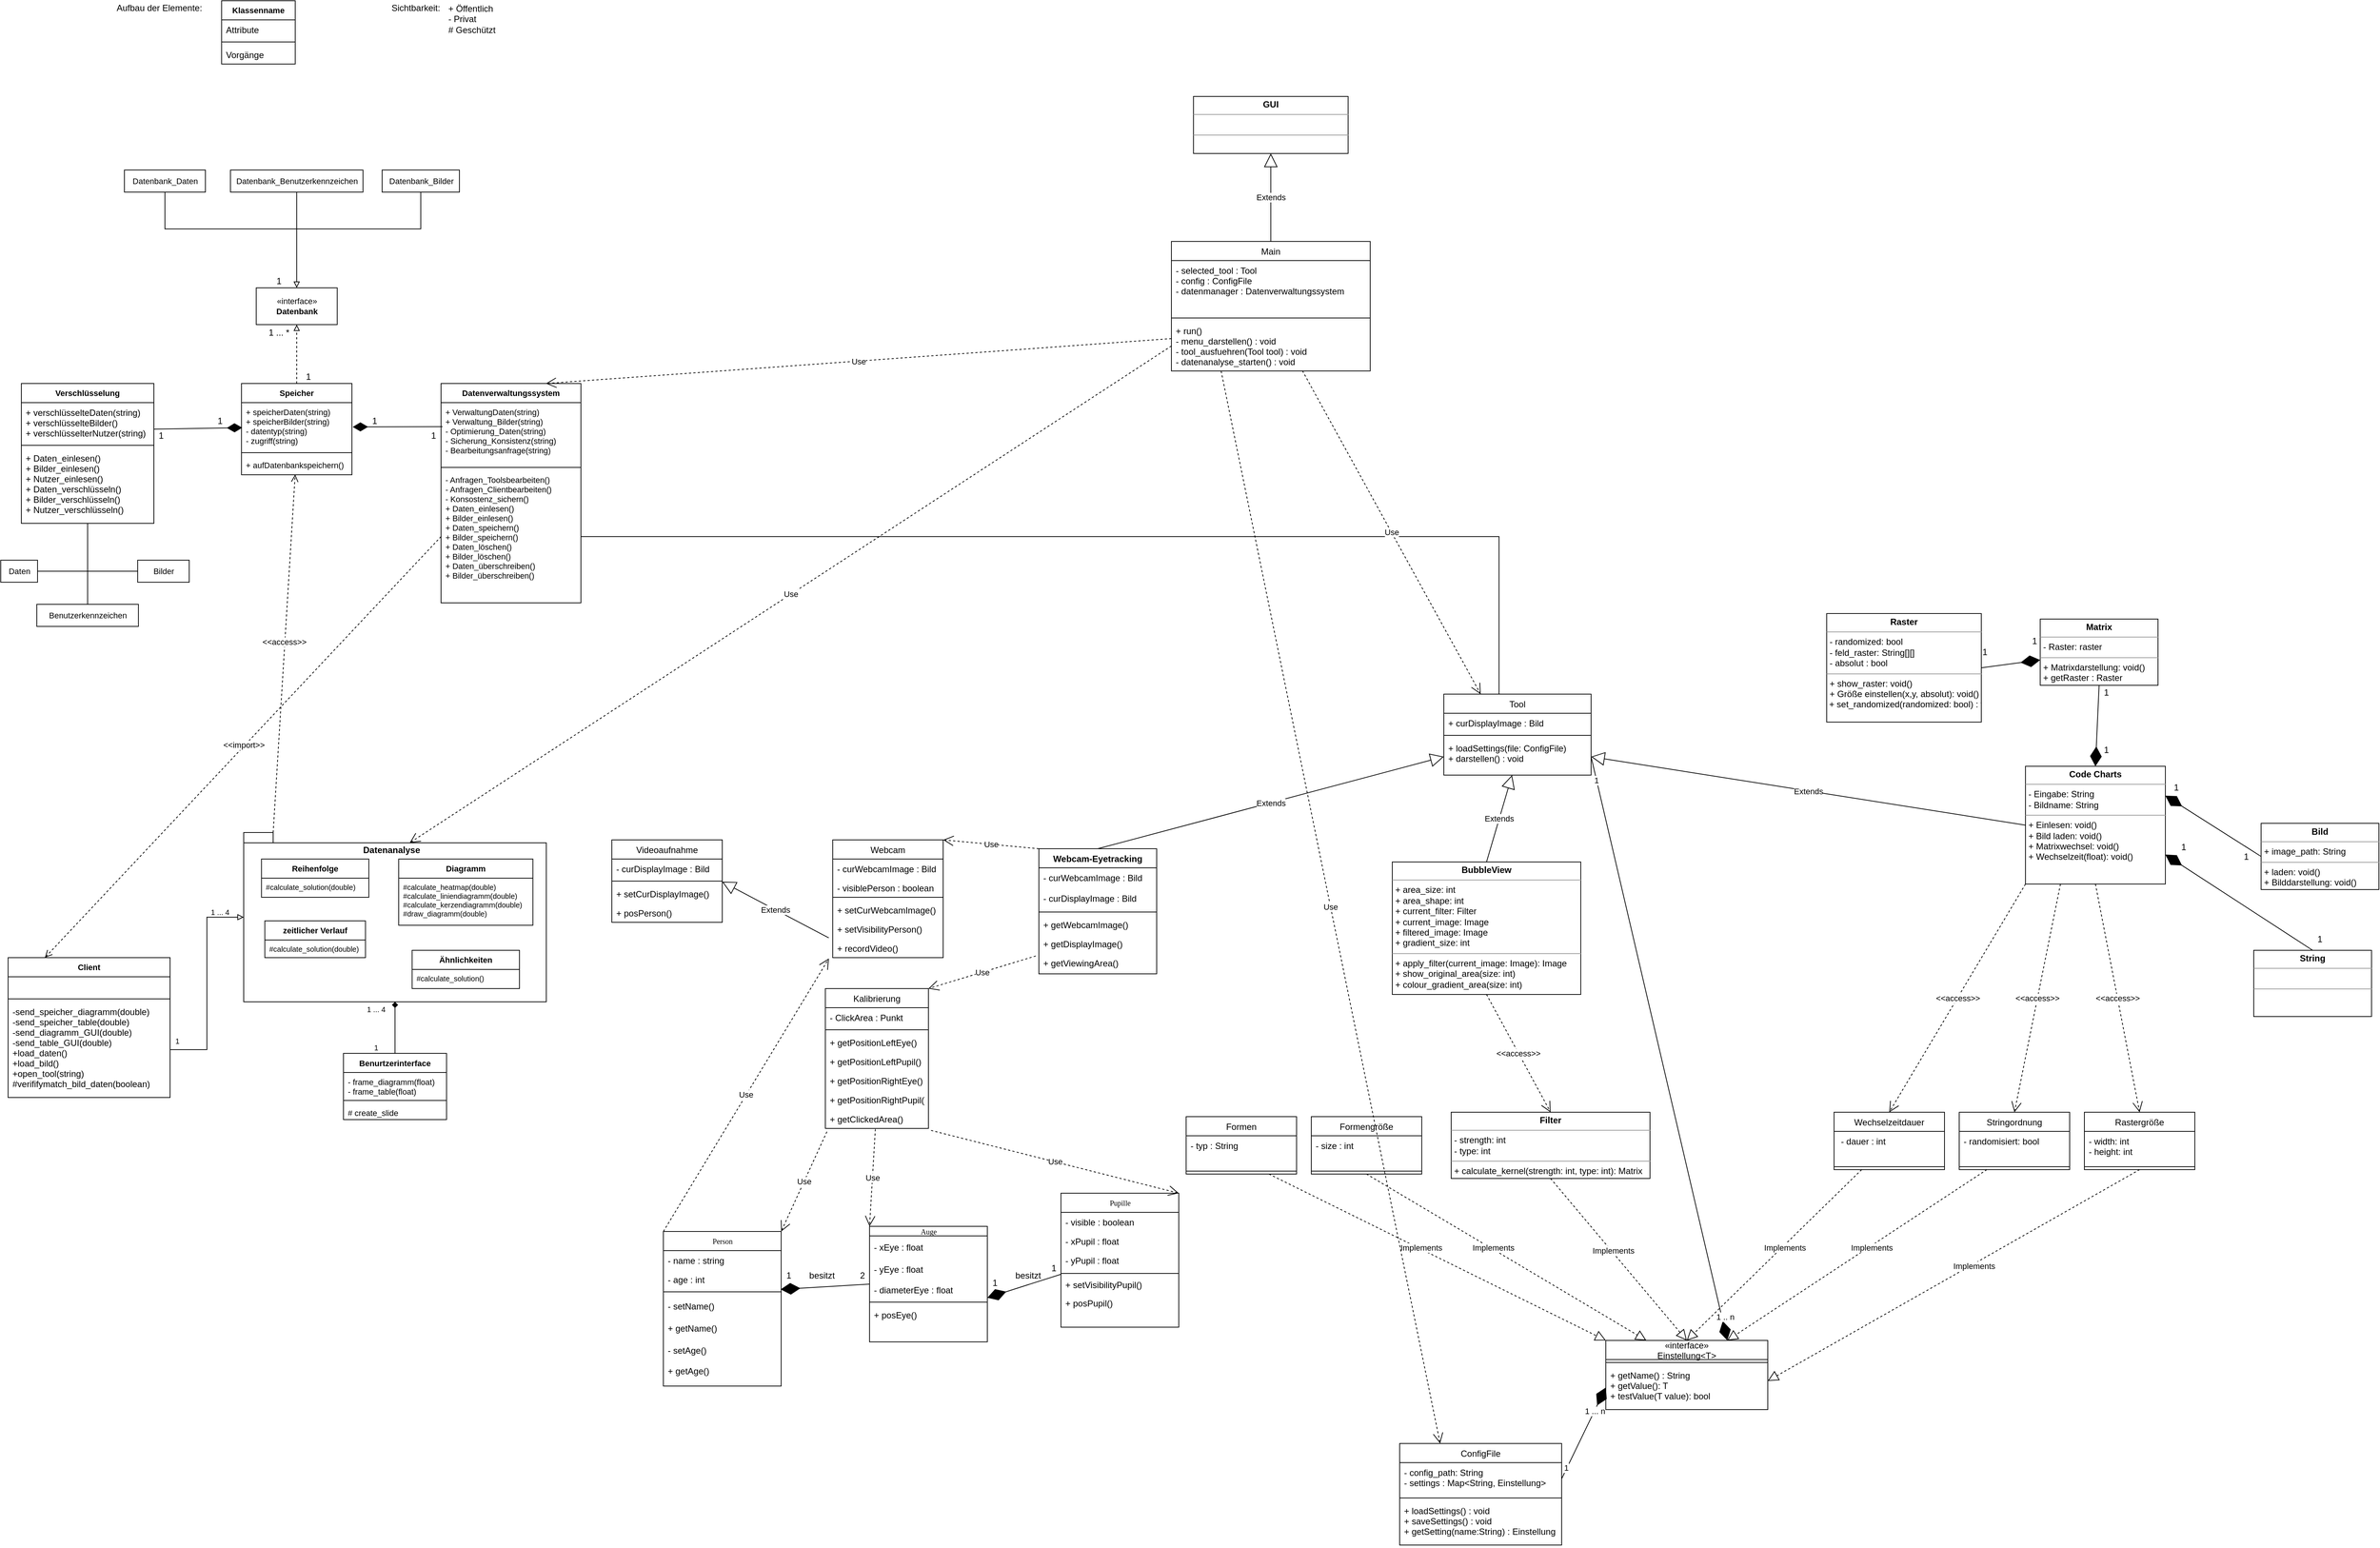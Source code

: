 <mxfile version="15.7.0" type="device" pages="3"><diagram id="C5RBs43oDa-KdzZeNtuy" name="Seite-1"><mxGraphModel dx="2844" dy="2729" grid="1" gridSize="10" guides="1" tooltips="1" connect="1" arrows="1" fold="1" page="1" pageScale="1" pageWidth="827" pageHeight="1169" math="0" shadow="0"><root><mxCell id="WIyWlLk6GJQsqaUBKTNV-0"/><mxCell id="WIyWlLk6GJQsqaUBKTNV-1" parent="WIyWlLk6GJQsqaUBKTNV-0"/><mxCell id="6wuSezduVMcy8eX-tkdy-2" value="" style="group;fontSize=11;" vertex="1" connectable="0" parent="WIyWlLk6GJQsqaUBKTNV-1"><mxGeometry x="350" y="190" width="411" height="230" as="geometry"/></mxCell><mxCell id="6wuSezduVMcy8eX-tkdy-3" value="" style="shape=folder;fontStyle=1;spacingTop=10;tabWidth=40;tabHeight=14;tabPosition=left;html=1;" vertex="1" parent="6wuSezduVMcy8eX-tkdy-2"><mxGeometry width="411" height="230" as="geometry"/></mxCell><mxCell id="6wuSezduVMcy8eX-tkdy-4" value="Datenanalyse" style="text;align=center;fontStyle=1;verticalAlign=middle;spacingLeft=3;spacingRight=3;strokeColor=none;rotatable=0;points=[[0,0.5],[1,0.5]];portConstraint=eastwest;" vertex="1" parent="6wuSezduVMcy8eX-tkdy-2"><mxGeometry x="164.491" y="10" width="72.905" height="26" as="geometry"/></mxCell><mxCell id="6wuSezduVMcy8eX-tkdy-5" style="edgeStyle=orthogonalEdgeStyle;rounded=0;orthogonalLoop=1;jettySize=auto;html=1;exitX=1;exitY=0.5;exitDx=0;exitDy=0;" edge="1" parent="6wuSezduVMcy8eX-tkdy-2"><mxGeometry relative="1" as="geometry"><mxPoint x="177.705" y="220" as="sourcePoint"/><mxPoint x="177.705" y="220" as="targetPoint"/></mxGeometry></mxCell><mxCell id="6wuSezduVMcy8eX-tkdy-6" value="zeitlicher Verlauf" style="swimlane;fontStyle=1;align=center;verticalAlign=top;childLayout=stackLayout;horizontal=1;startSize=26;horizontalStack=0;resizeParent=1;resizeParentMax=0;resizeLast=0;collapsible=1;marginBottom=0;fontSize=11;" vertex="1" parent="6wuSezduVMcy8eX-tkdy-2"><mxGeometry x="28.706" y="120" width="136.696" height="50" as="geometry"/></mxCell><mxCell id="6wuSezduVMcy8eX-tkdy-7" value="#calculate_solution(double)" style="text;strokeColor=none;fillColor=none;align=left;verticalAlign=top;spacingLeft=4;spacingRight=4;overflow=hidden;rotatable=0;points=[[0,0.5],[1,0.5]];portConstraint=eastwest;fontSize=10;" vertex="1" parent="6wuSezduVMcy8eX-tkdy-6"><mxGeometry y="26" width="136.696" height="24" as="geometry"/></mxCell><mxCell id="6wuSezduVMcy8eX-tkdy-8" value="Diagramm" style="swimlane;fontStyle=1;align=center;verticalAlign=top;childLayout=stackLayout;horizontal=1;startSize=26;horizontalStack=0;resizeParent=1;resizeParentMax=0;resizeLast=0;collapsible=1;marginBottom=0;fontSize=11;" vertex="1" parent="6wuSezduVMcy8eX-tkdy-2"><mxGeometry x="210.512" y="36" width="182.262" height="90" as="geometry"><mxRectangle x="540" y="90" width="90" height="26" as="alternateBounds"/></mxGeometry></mxCell><mxCell id="6wuSezduVMcy8eX-tkdy-9" value="#calculate_heatmap(double)&#xA;#calculate_liniendiagramm(double)&#xA;#calculate_kerzendiagramm(double)&#xA;#draw_diagramm(double)" style="text;strokeColor=none;fillColor=none;align=left;verticalAlign=top;spacingLeft=4;spacingRight=4;overflow=hidden;rotatable=0;points=[[0,0.5],[1,0.5]];portConstraint=eastwest;fontSize=10;" vertex="1" parent="6wuSezduVMcy8eX-tkdy-8"><mxGeometry y="26" width="182.262" height="64" as="geometry"/></mxCell><mxCell id="6wuSezduVMcy8eX-tkdy-10" value="Reihenfolge" style="swimlane;fontStyle=1;align=center;verticalAlign=top;childLayout=stackLayout;horizontal=1;startSize=26;horizontalStack=0;resizeParent=1;resizeParentMax=0;resizeLast=0;collapsible=1;marginBottom=0;fontSize=11;" vertex="1" parent="6wuSezduVMcy8eX-tkdy-2"><mxGeometry x="24.15" y="36" width="145.809" height="52" as="geometry"/></mxCell><mxCell id="6wuSezduVMcy8eX-tkdy-11" value="#calculate_solution(double)" style="text;strokeColor=none;fillColor=none;align=left;verticalAlign=top;spacingLeft=4;spacingRight=4;overflow=hidden;rotatable=0;points=[[0,0.5],[1,0.5]];portConstraint=eastwest;fontSize=10;" vertex="1" parent="6wuSezduVMcy8eX-tkdy-10"><mxGeometry y="26" width="145.809" height="26" as="geometry"/></mxCell><mxCell id="6wuSezduVMcy8eX-tkdy-12" value="Ähnlichkeiten" style="swimlane;fontStyle=1;align=center;verticalAlign=top;childLayout=stackLayout;horizontal=1;startSize=26;horizontalStack=0;resizeParent=1;resizeParentMax=0;resizeLast=0;collapsible=1;marginBottom=0;fontSize=11;" vertex="1" parent="6wuSezduVMcy8eX-tkdy-2"><mxGeometry x="228.738" y="160" width="145.809" height="52" as="geometry"/></mxCell><mxCell id="6wuSezduVMcy8eX-tkdy-13" value="#calculate_solution()" style="text;strokeColor=none;fillColor=none;align=left;verticalAlign=top;spacingLeft=4;spacingRight=4;overflow=hidden;rotatable=0;points=[[0,0.5],[1,0.5]];portConstraint=eastwest;fontSize=10;" vertex="1" parent="6wuSezduVMcy8eX-tkdy-12"><mxGeometry y="26" width="145.809" height="26" as="geometry"/></mxCell><mxCell id="6wuSezduVMcy8eX-tkdy-14" value="&amp;lt;&amp;lt;access&amp;gt;&amp;gt;" style="html=1;verticalAlign=bottom;endArrow=open;dashed=1;endSize=8;fontSize=11;exitX=0;exitY=0;exitDx=40;exitDy=0;exitPerimeter=0;entryX=0.486;entryY=0.984;entryDx=0;entryDy=0;entryPerimeter=0;" edge="1" parent="WIyWlLk6GJQsqaUBKTNV-1" source="6wuSezduVMcy8eX-tkdy-3" target="6gvazwhYqIRXm51uz93V-4"><mxGeometry x="0.028" relative="1" as="geometry"><mxPoint x="420" y="190" as="sourcePoint"/><mxPoint x="160" y="180" as="targetPoint"/><Array as="points"/><mxPoint as="offset"/></mxGeometry></mxCell><mxCell id="6wuSezduVMcy8eX-tkdy-15" value="&amp;lt;&amp;lt;import&amp;gt;&amp;gt;" style="html=1;verticalAlign=bottom;endArrow=open;dashed=1;endSize=8;fontSize=11;exitX=0;exitY=0.5;exitDx=0;exitDy=0;" edge="1" parent="WIyWlLk6GJQsqaUBKTNV-1" source="6gvazwhYqIRXm51uz93V-24"><mxGeometry x="0.009" y="5" relative="1" as="geometry"><mxPoint x="110" y="230" as="sourcePoint"/><mxPoint x="80" y="360" as="targetPoint"/><mxPoint as="offset"/></mxGeometry></mxCell><mxCell id="6wuSezduVMcy8eX-tkdy-16" value="Client" style="swimlane;fontStyle=1;align=center;verticalAlign=top;childLayout=stackLayout;horizontal=1;startSize=26;horizontalStack=0;resizeParent=1;resizeParentMax=0;resizeLast=0;collapsible=1;marginBottom=0;fontSize=11;" vertex="1" parent="WIyWlLk6GJQsqaUBKTNV-1"><mxGeometry x="30" y="360" width="220" height="190" as="geometry"/></mxCell><mxCell id="6wuSezduVMcy8eX-tkdy-17" value=" " style="text;strokeColor=none;fillColor=none;align=left;verticalAlign=top;spacingLeft=4;spacingRight=4;overflow=hidden;rotatable=0;points=[[0,0.5],[1,0.5]];portConstraint=eastwest;fontSize=11;" vertex="1" parent="6wuSezduVMcy8eX-tkdy-16"><mxGeometry y="26" width="220" height="26" as="geometry"/></mxCell><mxCell id="6wuSezduVMcy8eX-tkdy-18" value="" style="line;strokeWidth=1;fillColor=none;align=left;verticalAlign=middle;spacingTop=-1;spacingLeft=3;spacingRight=3;rotatable=0;labelPosition=right;points=[];portConstraint=eastwest;fontSize=11;" vertex="1" parent="6wuSezduVMcy8eX-tkdy-16"><mxGeometry y="52" width="220" height="8" as="geometry"/></mxCell><mxCell id="6wuSezduVMcy8eX-tkdy-19" value="-send_speicher_diagramm(double)&#xA;-send_speicher_table(double)&#xA;-send_diagramm_GUI(double)&#xA;-send_table_GUI(double)&#xA;+load_daten()&#xA;+load_bild()&#xA;+open_tool(string)&#xA;#verififymatch_bild_daten(boolean)" style="text;strokeColor=none;fillColor=none;align=left;verticalAlign=top;spacingLeft=4;spacingRight=4;overflow=hidden;rotatable=0;points=[[0,0.5],[1,0.5]];portConstraint=eastwest;" vertex="1" parent="6wuSezduVMcy8eX-tkdy-16"><mxGeometry y="60" width="220" height="130" as="geometry"/></mxCell><mxCell id="6wuSezduVMcy8eX-tkdy-20" style="edgeStyle=orthogonalEdgeStyle;rounded=0;orthogonalLoop=1;jettySize=auto;html=1;exitX=1;exitY=0.5;exitDx=0;exitDy=0;fontSize=11;endArrow=block;endFill=0;" edge="1" parent="WIyWlLk6GJQsqaUBKTNV-1" source="6wuSezduVMcy8eX-tkdy-19" target="6wuSezduVMcy8eX-tkdy-3"><mxGeometry relative="1" as="geometry"/></mxCell><mxCell id="6wuSezduVMcy8eX-tkdy-21" value="1" style="text;align=center;fontStyle=0;verticalAlign=middle;spacingLeft=3;spacingRight=3;strokeColor=none;rotatable=0;points=[[0,0.5],[1,0.5]];portConstraint=eastwest;fontSize=10;" vertex="1" parent="WIyWlLk6GJQsqaUBKTNV-1"><mxGeometry x="250" y="460" width="20" height="26" as="geometry"/></mxCell><mxCell id="6wuSezduVMcy8eX-tkdy-22" value="1 ... 4" style="text;align=center;fontStyle=0;verticalAlign=middle;spacingLeft=3;spacingRight=3;strokeColor=none;rotatable=0;points=[[0,0.5],[1,0.5]];portConstraint=eastwest;fontSize=10;" vertex="1" parent="WIyWlLk6GJQsqaUBKTNV-1"><mxGeometry x="303" y="290" width="30" height="16" as="geometry"/></mxCell><mxCell id="6wuSezduVMcy8eX-tkdy-23" style="edgeStyle=orthogonalEdgeStyle;rounded=0;orthogonalLoop=1;jettySize=auto;html=1;exitX=0.5;exitY=0;exitDx=0;exitDy=0;entryX=0.5;entryY=1;entryDx=0;entryDy=0;entryPerimeter=0;fontSize=10;endArrow=diamond;endFill=1;" edge="1" parent="WIyWlLk6GJQsqaUBKTNV-1" source="6wuSezduVMcy8eX-tkdy-24" target="6wuSezduVMcy8eX-tkdy-3"><mxGeometry relative="1" as="geometry"/></mxCell><mxCell id="6wuSezduVMcy8eX-tkdy-24" value="Benurtzerinterface" style="swimlane;fontStyle=1;childLayout=stackLayout;horizontal=1;startSize=26;fillColor=none;horizontalStack=0;resizeParent=1;resizeParentMax=0;resizeLast=0;collapsible=1;marginBottom=0;fontSize=11;" vertex="1" parent="WIyWlLk6GJQsqaUBKTNV-1"><mxGeometry x="485.5" y="490" width="140" height="90" as="geometry"/></mxCell><mxCell id="6wuSezduVMcy8eX-tkdy-25" value="- frame_diagramm(float)&#xA;- frame_table(float)" style="text;strokeColor=none;fillColor=none;align=left;verticalAlign=top;spacingLeft=4;spacingRight=4;overflow=hidden;rotatable=0;points=[[0,0.5],[1,0.5]];portConstraint=eastwest;fontSize=11;" vertex="1" parent="6wuSezduVMcy8eX-tkdy-24"><mxGeometry y="26" width="140" height="34" as="geometry"/></mxCell><mxCell id="6wuSezduVMcy8eX-tkdy-26" value="" style="line;strokeWidth=1;fillColor=none;align=left;verticalAlign=middle;spacingTop=-1;spacingLeft=3;spacingRight=3;rotatable=0;labelPosition=right;points=[];portConstraint=eastwest;fontSize=10;" vertex="1" parent="6wuSezduVMcy8eX-tkdy-24"><mxGeometry y="60" width="140" height="8" as="geometry"/></mxCell><mxCell id="6wuSezduVMcy8eX-tkdy-27" value="# create_slide" style="text;strokeColor=none;fillColor=none;align=left;verticalAlign=top;spacingLeft=4;spacingRight=4;overflow=hidden;rotatable=0;points=[[0,0.5],[1,0.5]];portConstraint=eastwest;fontSize=11;" vertex="1" parent="6wuSezduVMcy8eX-tkdy-24"><mxGeometry y="68" width="140" height="22" as="geometry"/></mxCell><mxCell id="6wuSezduVMcy8eX-tkdy-28" value="1 ... 4" style="text;align=center;fontStyle=0;verticalAlign=middle;spacingLeft=3;spacingRight=3;strokeColor=none;rotatable=0;points=[[0,0.5],[1,0.5]];portConstraint=eastwest;fontSize=10;" vertex="1" parent="WIyWlLk6GJQsqaUBKTNV-1"><mxGeometry x="510" y="420" width="40" height="20" as="geometry"/></mxCell><mxCell id="6wuSezduVMcy8eX-tkdy-29" value="1" style="text;align=center;fontStyle=0;verticalAlign=middle;spacingLeft=3;spacingRight=3;strokeColor=none;rotatable=0;points=[[0,0.5],[1,0.5]];portConstraint=eastwest;fontSize=10;" vertex="1" parent="WIyWlLk6GJQsqaUBKTNV-1"><mxGeometry x="520" y="474" width="20" height="16" as="geometry"/></mxCell><mxCell id="6wuSezduVMcy8eX-tkdy-30" value="Aufbau der Elemente:&lt;br style=&quot;font-size: 12px;&quot;&gt;" style="text;html=1;align=center;verticalAlign=middle;resizable=0;points=[];autosize=1;strokeColor=none;fontSize=12;" vertex="1" parent="WIyWlLk6GJQsqaUBKTNV-1"><mxGeometry x="170" y="-940" width="130" height="20" as="geometry"/></mxCell><mxCell id="6wuSezduVMcy8eX-tkdy-31" value="Klassenname" style="swimlane;fontStyle=1;align=center;verticalAlign=top;childLayout=stackLayout;horizontal=1;startSize=26;horizontalStack=0;resizeParent=1;resizeParentMax=0;resizeLast=0;collapsible=1;marginBottom=0;fontSize=11;" vertex="1" parent="WIyWlLk6GJQsqaUBKTNV-1"><mxGeometry x="320" y="-940" width="100" height="86" as="geometry"/></mxCell><mxCell id="6wuSezduVMcy8eX-tkdy-32" value="Attribute" style="text;strokeColor=none;fillColor=none;align=left;verticalAlign=top;spacingLeft=4;spacingRight=4;overflow=hidden;rotatable=0;points=[[0,0.5],[1,0.5]];portConstraint=eastwest;" vertex="1" parent="6wuSezduVMcy8eX-tkdy-31"><mxGeometry y="26" width="100" height="26" as="geometry"/></mxCell><mxCell id="6wuSezduVMcy8eX-tkdy-33" value="" style="line;strokeWidth=1;fillColor=none;align=left;verticalAlign=middle;spacingTop=-1;spacingLeft=3;spacingRight=3;rotatable=0;labelPosition=right;points=[];portConstraint=eastwest;" vertex="1" parent="6wuSezduVMcy8eX-tkdy-31"><mxGeometry y="52" width="100" height="8" as="geometry"/></mxCell><mxCell id="6wuSezduVMcy8eX-tkdy-34" value="Vorgänge" style="text;strokeColor=none;fillColor=none;align=left;verticalAlign=top;spacingLeft=4;spacingRight=4;overflow=hidden;rotatable=0;points=[[0,0.5],[1,0.5]];portConstraint=eastwest;" vertex="1" parent="6wuSezduVMcy8eX-tkdy-31"><mxGeometry y="60" width="100" height="26" as="geometry"/></mxCell><mxCell id="6wuSezduVMcy8eX-tkdy-35" value="Sichtbarkeit:&amp;nbsp;" style="text;html=1;align=center;verticalAlign=middle;resizable=0;points=[];autosize=1;strokeColor=none;fontSize=12;" vertex="1" parent="WIyWlLk6GJQsqaUBKTNV-1"><mxGeometry x="540" y="-940" width="90" height="20" as="geometry"/></mxCell><mxCell id="6wuSezduVMcy8eX-tkdy-36" value="+ Öffentlich&lt;br&gt;- Privat&lt;br&gt;# Geschützt" style="text;html=1;align=left;verticalAlign=middle;resizable=0;points=[];autosize=1;strokeColor=none;fontSize=12;" vertex="1" parent="WIyWlLk6GJQsqaUBKTNV-1"><mxGeometry x="625.5" y="-940" width="80" height="50" as="geometry"/></mxCell><mxCell id="6gvazwhYqIRXm51uz93V-0" value="" style="edgeStyle=orthogonalEdgeStyle;rounded=0;orthogonalLoop=1;jettySize=auto;html=1;fontSize=11;dashed=1;endArrow=block;endFill=0;" edge="1" parent="WIyWlLk6GJQsqaUBKTNV-1" source="6gvazwhYqIRXm51uz93V-1" target="6gvazwhYqIRXm51uz93V-5"><mxGeometry relative="1" as="geometry"/></mxCell><mxCell id="6gvazwhYqIRXm51uz93V-1" value="Speicher" style="swimlane;fontStyle=1;align=center;verticalAlign=top;childLayout=stackLayout;horizontal=1;startSize=26;horizontalStack=0;resizeParent=1;resizeParentMax=0;resizeLast=0;collapsible=1;marginBottom=0;fontSize=11;" vertex="1" parent="WIyWlLk6GJQsqaUBKTNV-1"><mxGeometry x="347" y="-420" width="150" height="124" as="geometry"/></mxCell><mxCell id="6gvazwhYqIRXm51uz93V-2" value="+ speicherDaten(string)&#xA;+ speicherBilder(string)&#xA;- datentyp(string)&#xA;- zugriff(string)" style="text;strokeColor=none;fillColor=none;align=left;verticalAlign=top;spacingLeft=4;spacingRight=4;overflow=hidden;rotatable=0;points=[[0,0.5],[1,0.5]];portConstraint=eastwest;fontSize=11;" vertex="1" parent="6gvazwhYqIRXm51uz93V-1"><mxGeometry y="26" width="150" height="64" as="geometry"/></mxCell><mxCell id="6gvazwhYqIRXm51uz93V-3" value="" style="line;strokeWidth=1;fillColor=none;align=left;verticalAlign=middle;spacingTop=-1;spacingLeft=3;spacingRight=3;rotatable=0;labelPosition=right;points=[];portConstraint=eastwest;" vertex="1" parent="6gvazwhYqIRXm51uz93V-1"><mxGeometry y="90" width="150" height="8" as="geometry"/></mxCell><mxCell id="6gvazwhYqIRXm51uz93V-4" value="+ aufDatenbankspeichern()" style="text;strokeColor=none;fillColor=none;align=left;verticalAlign=top;spacingLeft=4;spacingRight=4;overflow=hidden;rotatable=0;points=[[0,0.5],[1,0.5]];portConstraint=eastwest;fontSize=11;" vertex="1" parent="6gvazwhYqIRXm51uz93V-1"><mxGeometry y="98" width="150" height="26" as="geometry"/></mxCell><mxCell id="6gvazwhYqIRXm51uz93V-5" value="«interface»&lt;br&gt;&lt;b&gt;Datenbank&lt;/b&gt;" style="html=1;fontSize=11;" vertex="1" parent="WIyWlLk6GJQsqaUBKTNV-1"><mxGeometry x="367" y="-550" width="110" height="50" as="geometry"/></mxCell><mxCell id="6gvazwhYqIRXm51uz93V-6" value="" style="edgeStyle=orthogonalEdgeStyle;rounded=0;orthogonalLoop=1;jettySize=auto;html=1;fontSize=11;endArrow=block;endFill=0;" edge="1" parent="WIyWlLk6GJQsqaUBKTNV-1" source="6gvazwhYqIRXm51uz93V-7" target="6gvazwhYqIRXm51uz93V-5"><mxGeometry relative="1" as="geometry"/></mxCell><mxCell id="6gvazwhYqIRXm51uz93V-7" value="Datenbank_Benutzerkennzeichen" style="html=1;fontSize=11;" vertex="1" parent="WIyWlLk6GJQsqaUBKTNV-1"><mxGeometry x="332" y="-710" width="180" height="30" as="geometry"/></mxCell><mxCell id="6gvazwhYqIRXm51uz93V-8" value="Datenbank_Bilder" style="html=1;fontSize=11;" vertex="1" parent="WIyWlLk6GJQsqaUBKTNV-1"><mxGeometry x="538" y="-710" width="105" height="30" as="geometry"/></mxCell><mxCell id="6gvazwhYqIRXm51uz93V-9" style="edgeStyle=orthogonalEdgeStyle;rounded=0;orthogonalLoop=1;jettySize=auto;html=1;exitX=0.5;exitY=1;exitDx=0;exitDy=0;entryX=0.5;entryY=1;entryDx=0;entryDy=0;fontSize=11;endArrow=none;endFill=0;" edge="1" parent="WIyWlLk6GJQsqaUBKTNV-1" source="6gvazwhYqIRXm51uz93V-10" target="6gvazwhYqIRXm51uz93V-8"><mxGeometry relative="1" as="geometry"><Array as="points"><mxPoint x="243" y="-630"/><mxPoint x="591" y="-630"/></Array></mxGeometry></mxCell><mxCell id="6gvazwhYqIRXm51uz93V-10" value="Datenbank_Daten" style="html=1;fontSize=11;" vertex="1" parent="WIyWlLk6GJQsqaUBKTNV-1"><mxGeometry x="188" y="-710" width="110" height="30" as="geometry"/></mxCell><mxCell id="6gvazwhYqIRXm51uz93V-11" value="" style="edgeStyle=orthogonalEdgeStyle;rounded=0;orthogonalLoop=1;jettySize=auto;html=1;fontSize=11;endArrow=none;endFill=0;" edge="1" parent="WIyWlLk6GJQsqaUBKTNV-1" source="6gvazwhYqIRXm51uz93V-12" target="6gvazwhYqIRXm51uz93V-19"><mxGeometry relative="1" as="geometry"/></mxCell><mxCell id="6gvazwhYqIRXm51uz93V-12" value="Verschlüsselung" style="swimlane;fontStyle=1;align=center;verticalAlign=top;childLayout=stackLayout;horizontal=1;startSize=26;horizontalStack=0;resizeParent=1;resizeParentMax=0;resizeLast=0;collapsible=1;marginBottom=0;fontSize=11;" vertex="1" parent="WIyWlLk6GJQsqaUBKTNV-1"><mxGeometry x="48" y="-420" width="180" height="190" as="geometry"/></mxCell><mxCell id="6gvazwhYqIRXm51uz93V-13" value="+ verschlüsselteDaten(string)&#xA;+ verschlüsselteBilder()&#xA;+ verschlüsselterNutzer(string)" style="text;strokeColor=none;fillColor=none;align=left;verticalAlign=top;spacingLeft=4;spacingRight=4;overflow=hidden;rotatable=0;points=[[0,0.5],[1,0.5]];portConstraint=eastwest;" vertex="1" parent="6gvazwhYqIRXm51uz93V-12"><mxGeometry y="26" width="180" height="54" as="geometry"/></mxCell><mxCell id="6gvazwhYqIRXm51uz93V-14" value="" style="line;strokeWidth=1;fillColor=none;align=left;verticalAlign=middle;spacingTop=-1;spacingLeft=3;spacingRight=3;rotatable=0;labelPosition=right;points=[];portConstraint=eastwest;" vertex="1" parent="6gvazwhYqIRXm51uz93V-12"><mxGeometry y="80" width="180" height="8" as="geometry"/></mxCell><mxCell id="6gvazwhYqIRXm51uz93V-15" value="+ Daten_einlesen()&#xA;+ Bilder_einlesen()&#xA;+ Nutzer_einlesen()&#xA;+ Daten_verschlüsseln()&#xA;+ Bilder_verschlüsseln()&#xA;+ Nutzer_verschlüsseln()" style="text;strokeColor=none;fillColor=none;align=left;verticalAlign=top;spacingLeft=4;spacingRight=4;overflow=hidden;rotatable=0;points=[[0,0.5],[1,0.5]];portConstraint=eastwest;" vertex="1" parent="6gvazwhYqIRXm51uz93V-12"><mxGeometry y="88" width="180" height="102" as="geometry"/></mxCell><mxCell id="6gvazwhYqIRXm51uz93V-16" value="" style="edgeStyle=orthogonalEdgeStyle;rounded=0;orthogonalLoop=1;jettySize=auto;html=1;fontSize=11;endArrow=none;endFill=0;entryX=1;entryY=0.5;entryDx=0;entryDy=0;" edge="1" parent="WIyWlLk6GJQsqaUBKTNV-1" source="6gvazwhYqIRXm51uz93V-17" target="6gvazwhYqIRXm51uz93V-18"><mxGeometry relative="1" as="geometry"><mxPoint x="158" y="-220" as="targetPoint"/></mxGeometry></mxCell><mxCell id="6gvazwhYqIRXm51uz93V-17" value="Bilder" style="html=1;fontSize=11;" vertex="1" parent="WIyWlLk6GJQsqaUBKTNV-1"><mxGeometry x="206" y="-180" width="70" height="30" as="geometry"/></mxCell><mxCell id="6gvazwhYqIRXm51uz93V-18" value="Daten" style="html=1;fontSize=11;" vertex="1" parent="WIyWlLk6GJQsqaUBKTNV-1"><mxGeometry x="20" y="-180" width="50" height="30" as="geometry"/></mxCell><mxCell id="6gvazwhYqIRXm51uz93V-19" value="Benutzerkennzeichen" style="html=1;fontSize=11;" vertex="1" parent="WIyWlLk6GJQsqaUBKTNV-1"><mxGeometry x="69" y="-120" width="138" height="30" as="geometry"/></mxCell><mxCell id="6gvazwhYqIRXm51uz93V-20" value="" style="endArrow=diamondThin;endFill=1;endSize=18;html=1;fontSize=11;" edge="1" parent="WIyWlLk6GJQsqaUBKTNV-1"><mxGeometry width="160" relative="1" as="geometry"><mxPoint x="228" y="-358" as="sourcePoint"/><mxPoint x="348" y="-360" as="targetPoint"/></mxGeometry></mxCell><mxCell id="6gvazwhYqIRXm51uz93V-21" value="Datenverwaltungssystem" style="swimlane;fontStyle=1;align=center;verticalAlign=top;childLayout=stackLayout;horizontal=1;startSize=26;horizontalStack=0;resizeParent=1;resizeParentMax=0;resizeLast=0;collapsible=1;marginBottom=0;fontSize=11;" vertex="1" parent="WIyWlLk6GJQsqaUBKTNV-1"><mxGeometry x="618" y="-420" width="190" height="298" as="geometry"/></mxCell><mxCell id="6gvazwhYqIRXm51uz93V-22" value="+ VerwaltungDaten(string)&#xA;+ Verwaltung_Bilder(string)&#xA;- Optimierung_Daten(string)&#xA;- Sicherung_Konsistenz(string)&#xA;- Bearbeitungsanfrage(string)&#xA;" style="text;strokeColor=none;fillColor=none;align=left;verticalAlign=top;spacingLeft=4;spacingRight=4;overflow=hidden;rotatable=0;points=[[0,0.5],[1,0.5]];portConstraint=eastwest;fontSize=11;" vertex="1" parent="6gvazwhYqIRXm51uz93V-21"><mxGeometry y="26" width="190" height="84" as="geometry"/></mxCell><mxCell id="6gvazwhYqIRXm51uz93V-23" value="" style="line;strokeWidth=1;fillColor=none;align=left;verticalAlign=middle;spacingTop=-1;spacingLeft=3;spacingRight=3;rotatable=0;labelPosition=right;points=[];portConstraint=eastwest;" vertex="1" parent="6gvazwhYqIRXm51uz93V-21"><mxGeometry y="110" width="190" height="8" as="geometry"/></mxCell><mxCell id="6gvazwhYqIRXm51uz93V-24" value="- Anfragen_Toolsbearbeiten()&#xA;- Anfragen_Clientbearbeiten()&#xA;- Konsostenz_sichern()&#xA;+ Daten_einlesen()&#xA;+ Bilder_einlesen()&#xA;+ Daten_speichern()&#xA;+ Bilder_speichern()&#xA;+ Daten_löschen()&#xA;+ Bilder_löschen()&#xA;+ Daten_überschreiben()&#xA;+ Bilder_überschreiben()" style="text;strokeColor=none;fillColor=none;align=left;verticalAlign=top;spacingLeft=4;spacingRight=4;overflow=hidden;rotatable=0;points=[[0,0.5],[1,0.5]];portConstraint=eastwest;fontSize=11;" vertex="1" parent="6gvazwhYqIRXm51uz93V-21"><mxGeometry y="118" width="190" height="180" as="geometry"/></mxCell><mxCell id="6gvazwhYqIRXm51uz93V-25" value="" style="endArrow=diamondThin;endFill=1;endSize=18;html=1;fontSize=11;exitX=0.011;exitY=0.388;exitDx=0;exitDy=0;exitPerimeter=0;" edge="1" parent="WIyWlLk6GJQsqaUBKTNV-1" source="6gvazwhYqIRXm51uz93V-22"><mxGeometry width="160" relative="1" as="geometry"><mxPoint x="518" y="-330" as="sourcePoint"/><mxPoint x="498" y="-361" as="targetPoint"/><Array as="points"/></mxGeometry></mxCell><mxCell id="6gvazwhYqIRXm51uz93V-28" value="" style="edgeStyle=orthogonalEdgeStyle;rounded=0;orthogonalLoop=1;jettySize=auto;html=1;fontSize=11;startArrow=none;startFill=0;endArrow=none;endFill=0;endSize=18;exitX=0.5;exitY=0;exitDx=0;exitDy=0;entryX=1;entryY=0.5;entryDx=0;entryDy=0;" edge="1" parent="WIyWlLk6GJQsqaUBKTNV-1" source="6gvazwhYqIRXm51uz93V-193" target="6gvazwhYqIRXm51uz93V-24"><mxGeometry relative="1" as="geometry"><mxPoint x="718" y="-80" as="targetPoint"/><Array as="points"><mxPoint x="2055" y="-212"/></Array><mxPoint x="1230.0" y="-30" as="sourcePoint"/></mxGeometry></mxCell><mxCell id="6gvazwhYqIRXm51uz93V-30" value="1" style="text;align=center;fontStyle=0;verticalAlign=middle;spacingLeft=3;spacingRight=3;strokeColor=none;rotatable=0;points=[[0,0.5],[1,0.5]];portConstraint=eastwest;fontSize=12;" vertex="1" parent="WIyWlLk6GJQsqaUBKTNV-1"><mxGeometry x="388" y="-570" width="20" height="20" as="geometry"/></mxCell><mxCell id="6gvazwhYqIRXm51uz93V-31" value="1 ... *" style="text;align=center;fontStyle=0;verticalAlign=middle;spacingLeft=3;spacingRight=3;strokeColor=none;rotatable=0;points=[[0,0.5],[1,0.5]];portConstraint=eastwest;fontSize=12;" vertex="1" parent="WIyWlLk6GJQsqaUBKTNV-1"><mxGeometry x="378" y="-500" width="40" height="20" as="geometry"/></mxCell><mxCell id="6gvazwhYqIRXm51uz93V-32" value="1" style="text;align=center;fontStyle=0;verticalAlign=middle;spacingLeft=3;spacingRight=3;strokeColor=none;rotatable=0;points=[[0,0.5],[1,0.5]];portConstraint=eastwest;fontSize=12;" vertex="1" parent="WIyWlLk6GJQsqaUBKTNV-1"><mxGeometry x="428" y="-440" width="20" height="20" as="geometry"/></mxCell><mxCell id="6gvazwhYqIRXm51uz93V-33" value="1" style="text;align=center;fontStyle=0;verticalAlign=middle;spacingLeft=3;spacingRight=3;strokeColor=none;rotatable=0;points=[[0,0.5],[1,0.5]];portConstraint=eastwest;fontSize=12;" vertex="1" parent="WIyWlLk6GJQsqaUBKTNV-1"><mxGeometry x="518" y="-380" width="20" height="20" as="geometry"/></mxCell><mxCell id="6gvazwhYqIRXm51uz93V-34" value="1" style="text;align=center;fontStyle=0;verticalAlign=middle;spacingLeft=3;spacingRight=3;strokeColor=none;rotatable=0;points=[[0,0.5],[1,0.5]];portConstraint=eastwest;fontSize=12;" vertex="1" parent="WIyWlLk6GJQsqaUBKTNV-1"><mxGeometry x="308" y="-380" width="20" height="20" as="geometry"/></mxCell><mxCell id="6gvazwhYqIRXm51uz93V-35" value="1" style="text;align=center;fontStyle=0;verticalAlign=middle;spacingLeft=3;spacingRight=3;strokeColor=none;rotatable=0;points=[[0,0.5],[1,0.5]];portConstraint=eastwest;fontSize=12;" vertex="1" parent="WIyWlLk6GJQsqaUBKTNV-1"><mxGeometry x="598" y="-360" width="20" height="20" as="geometry"/></mxCell><mxCell id="6gvazwhYqIRXm51uz93V-36" value="1" style="text;align=center;fontStyle=0;verticalAlign=middle;spacingLeft=3;spacingRight=3;strokeColor=none;rotatable=0;points=[[0,0.5],[1,0.5]];portConstraint=eastwest;fontSize=12;" vertex="1" parent="WIyWlLk6GJQsqaUBKTNV-1"><mxGeometry x="228" y="-360" width="20" height="20" as="geometry"/></mxCell><mxCell id="6gvazwhYqIRXm51uz93V-37" value="Person" style="swimlane;html=1;fontStyle=0;childLayout=stackLayout;horizontal=1;startSize=26;fillColor=none;horizontalStack=0;resizeParent=1;resizeLast=0;collapsible=1;marginBottom=0;swimlaneFillColor=#ffffff;rounded=0;shadow=0;comic=0;labelBackgroundColor=none;strokeWidth=1;fontFamily=Verdana;fontSize=10;align=center;" vertex="1" parent="WIyWlLk6GJQsqaUBKTNV-1"><mxGeometry x="920" y="732" width="160" height="210" as="geometry"/></mxCell><mxCell id="6gvazwhYqIRXm51uz93V-38" value="- name : string" style="text;html=1;strokeColor=none;fillColor=none;align=left;verticalAlign=top;spacingLeft=4;spacingRight=4;whiteSpace=wrap;overflow=hidden;rotatable=0;points=[[0,0.5],[1,0.5]];portConstraint=eastwest;" vertex="1" parent="6gvazwhYqIRXm51uz93V-37"><mxGeometry y="26" width="160" height="26" as="geometry"/></mxCell><mxCell id="6gvazwhYqIRXm51uz93V-39" value="- age : int" style="text;html=1;strokeColor=none;fillColor=none;align=left;verticalAlign=top;spacingLeft=4;spacingRight=4;whiteSpace=wrap;overflow=hidden;rotatable=0;points=[[0,0.5],[1,0.5]];portConstraint=eastwest;" vertex="1" parent="6gvazwhYqIRXm51uz93V-37"><mxGeometry y="52" width="160" height="26" as="geometry"/></mxCell><mxCell id="6gvazwhYqIRXm51uz93V-40" value="" style="line;strokeWidth=1;fillColor=none;align=left;verticalAlign=middle;spacingTop=-1;spacingLeft=3;spacingRight=3;rotatable=0;labelPosition=right;points=[];portConstraint=eastwest;" vertex="1" parent="6gvazwhYqIRXm51uz93V-37"><mxGeometry y="78" width="160" height="8" as="geometry"/></mxCell><mxCell id="6gvazwhYqIRXm51uz93V-41" value="- setName()" style="text;strokeColor=none;fillColor=none;align=left;verticalAlign=middle;spacingLeft=4;spacingRight=4;overflow=hidden;points=[[0,0.5],[1,0.5]];portConstraint=eastwest;rotatable=0;" vertex="1" parent="6gvazwhYqIRXm51uz93V-37"><mxGeometry y="86" width="160" height="30" as="geometry"/></mxCell><mxCell id="6gvazwhYqIRXm51uz93V-42" value="+ getName()" style="text;strokeColor=none;fillColor=none;align=left;verticalAlign=middle;spacingLeft=4;spacingRight=4;overflow=hidden;points=[[0,0.5],[1,0.5]];portConstraint=eastwest;rotatable=0;" vertex="1" parent="6gvazwhYqIRXm51uz93V-37"><mxGeometry y="116" width="160" height="30" as="geometry"/></mxCell><mxCell id="6gvazwhYqIRXm51uz93V-43" value="- setAge()" style="text;strokeColor=none;fillColor=none;align=left;verticalAlign=middle;spacingLeft=4;spacingRight=4;overflow=hidden;points=[[0,0.5],[1,0.5]];portConstraint=eastwest;rotatable=0;" vertex="1" parent="6gvazwhYqIRXm51uz93V-37"><mxGeometry y="146" width="160" height="30" as="geometry"/></mxCell><mxCell id="6gvazwhYqIRXm51uz93V-44" value="+ getAge()" style="text;strokeColor=none;fillColor=none;align=left;verticalAlign=top;spacingLeft=4;spacingRight=4;overflow=hidden;rotatable=0;points=[[0,0.5],[1,0.5]];portConstraint=eastwest;" vertex="1" parent="6gvazwhYqIRXm51uz93V-37"><mxGeometry y="176" width="160" height="26" as="geometry"/></mxCell><mxCell id="6gvazwhYqIRXm51uz93V-45" value="Auge" style="swimlane;html=1;fontStyle=0;childLayout=stackLayout;horizontal=1;startSize=13;fillColor=none;horizontalStack=0;resizeParent=1;resizeLast=0;collapsible=1;marginBottom=0;swimlaneFillColor=#ffffff;rounded=0;shadow=0;comic=0;labelBackgroundColor=none;strokeWidth=1;fontFamily=Verdana;fontSize=10;align=center;" vertex="1" parent="WIyWlLk6GJQsqaUBKTNV-1"><mxGeometry x="1200" y="725" width="160" height="157" as="geometry"/></mxCell><mxCell id="6gvazwhYqIRXm51uz93V-46" value="- xEye : float" style="text;strokeColor=none;fillColor=none;align=left;verticalAlign=middle;spacingLeft=4;spacingRight=4;overflow=hidden;points=[[0,0.5],[1,0.5]];portConstraint=eastwest;rotatable=0;" vertex="1" parent="6gvazwhYqIRXm51uz93V-45"><mxGeometry y="13" width="160" height="30" as="geometry"/></mxCell><mxCell id="6gvazwhYqIRXm51uz93V-47" value="- yEye : float" style="text;strokeColor=none;fillColor=none;align=left;verticalAlign=middle;spacingLeft=4;spacingRight=4;overflow=hidden;points=[[0,0.5],[1,0.5]];portConstraint=eastwest;rotatable=0;" vertex="1" parent="6gvazwhYqIRXm51uz93V-45"><mxGeometry y="43" width="160" height="30" as="geometry"/></mxCell><mxCell id="6gvazwhYqIRXm51uz93V-48" value="- diameterEye : float" style="text;html=1;strokeColor=none;fillColor=none;align=left;verticalAlign=top;spacingLeft=4;spacingRight=4;whiteSpace=wrap;overflow=hidden;rotatable=0;points=[[0,0.5],[1,0.5]];portConstraint=eastwest;" vertex="1" parent="6gvazwhYqIRXm51uz93V-45"><mxGeometry y="73" width="160" height="26" as="geometry"/></mxCell><mxCell id="6gvazwhYqIRXm51uz93V-49" value="" style="line;strokeWidth=1;fillColor=none;align=left;verticalAlign=middle;spacingTop=-1;spacingLeft=3;spacingRight=3;rotatable=0;labelPosition=right;points=[];portConstraint=eastwest;" vertex="1" parent="6gvazwhYqIRXm51uz93V-45"><mxGeometry y="99" width="160" height="8" as="geometry"/></mxCell><mxCell id="6gvazwhYqIRXm51uz93V-50" value="+ posEye()" style="text;strokeColor=none;fillColor=none;align=left;verticalAlign=top;spacingLeft=4;spacingRight=4;overflow=hidden;rotatable=0;points=[[0,0.5],[1,0.5]];portConstraint=eastwest;" vertex="1" parent="6gvazwhYqIRXm51uz93V-45"><mxGeometry y="107" width="160" height="26" as="geometry"/></mxCell><mxCell id="6gvazwhYqIRXm51uz93V-51" value="Pupille" style="swimlane;html=1;fontStyle=0;childLayout=stackLayout;horizontal=1;startSize=26;fillColor=none;horizontalStack=0;resizeParent=1;resizeLast=0;collapsible=1;marginBottom=0;swimlaneFillColor=#ffffff;rounded=0;shadow=0;comic=0;labelBackgroundColor=none;strokeWidth=1;fontFamily=Verdana;fontSize=10;align=center;" vertex="1" parent="WIyWlLk6GJQsqaUBKTNV-1"><mxGeometry x="1460" y="680" width="160" height="182" as="geometry"/></mxCell><mxCell id="6gvazwhYqIRXm51uz93V-52" value="- visible : boolean" style="text;html=1;strokeColor=none;fillColor=none;align=left;verticalAlign=top;spacingLeft=4;spacingRight=4;whiteSpace=wrap;overflow=hidden;rotatable=0;points=[[0,0.5],[1,0.5]];portConstraint=eastwest;" vertex="1" parent="6gvazwhYqIRXm51uz93V-51"><mxGeometry y="26" width="160" height="26" as="geometry"/></mxCell><mxCell id="6gvazwhYqIRXm51uz93V-53" value="- xPupil : float" style="text;html=1;strokeColor=none;fillColor=none;align=left;verticalAlign=top;spacingLeft=4;spacingRight=4;whiteSpace=wrap;overflow=hidden;rotatable=0;points=[[0,0.5],[1,0.5]];portConstraint=eastwest;" vertex="1" parent="6gvazwhYqIRXm51uz93V-51"><mxGeometry y="52" width="160" height="26" as="geometry"/></mxCell><mxCell id="6gvazwhYqIRXm51uz93V-54" value="- yPupil : float" style="text;html=1;strokeColor=none;fillColor=none;align=left;verticalAlign=top;spacingLeft=4;spacingRight=4;whiteSpace=wrap;overflow=hidden;rotatable=0;points=[[0,0.5],[1,0.5]];portConstraint=eastwest;" vertex="1" parent="6gvazwhYqIRXm51uz93V-51"><mxGeometry y="78" width="160" height="26" as="geometry"/></mxCell><mxCell id="6gvazwhYqIRXm51uz93V-55" value="" style="line;strokeWidth=1;fillColor=none;align=left;verticalAlign=middle;spacingTop=-1;spacingLeft=3;spacingRight=3;rotatable=0;labelPosition=right;points=[];portConstraint=eastwest;" vertex="1" parent="6gvazwhYqIRXm51uz93V-51"><mxGeometry y="104" width="160" height="10" as="geometry"/></mxCell><mxCell id="6gvazwhYqIRXm51uz93V-56" value="+ setVisibilityPupil()" style="text;strokeColor=none;fillColor=none;align=left;verticalAlign=middle;spacingLeft=4;spacingRight=4;overflow=hidden;points=[[0,0.5],[1,0.5]];portConstraint=eastwest;rotatable=0;" vertex="1" parent="6gvazwhYqIRXm51uz93V-51"><mxGeometry y="114" width="160" height="20" as="geometry"/></mxCell><mxCell id="6gvazwhYqIRXm51uz93V-57" value="+ posPupil()" style="text;strokeColor=none;fillColor=none;align=left;verticalAlign=middle;spacingLeft=4;spacingRight=4;overflow=hidden;points=[[0,0.5],[1,0.5]];portConstraint=eastwest;rotatable=0;" vertex="1" parent="6gvazwhYqIRXm51uz93V-51"><mxGeometry y="134" width="160" height="30" as="geometry"/></mxCell><mxCell id="6gvazwhYqIRXm51uz93V-58" value="Webcam" style="swimlane;fontStyle=0;childLayout=stackLayout;horizontal=1;startSize=26;fillColor=none;horizontalStack=0;resizeParent=1;resizeParentMax=0;resizeLast=0;collapsible=1;marginBottom=0;" vertex="1" parent="WIyWlLk6GJQsqaUBKTNV-1"><mxGeometry x="1150" y="200" width="150" height="160" as="geometry"/></mxCell><mxCell id="6gvazwhYqIRXm51uz93V-59" value="- curWebcamImage : Bild" style="text;strokeColor=none;fillColor=none;align=left;verticalAlign=top;spacingLeft=4;spacingRight=4;overflow=hidden;rotatable=0;points=[[0,0.5],[1,0.5]];portConstraint=eastwest;" vertex="1" parent="6gvazwhYqIRXm51uz93V-58"><mxGeometry y="26" width="150" height="26" as="geometry"/></mxCell><mxCell id="6gvazwhYqIRXm51uz93V-60" value="- visiblePerson : boolean" style="text;strokeColor=none;fillColor=none;align=left;verticalAlign=top;spacingLeft=4;spacingRight=4;overflow=hidden;rotatable=0;points=[[0,0.5],[1,0.5]];portConstraint=eastwest;" vertex="1" parent="6gvazwhYqIRXm51uz93V-58"><mxGeometry y="52" width="150" height="22" as="geometry"/></mxCell><mxCell id="6gvazwhYqIRXm51uz93V-61" value="" style="line;strokeWidth=1;fillColor=none;align=left;verticalAlign=middle;spacingTop=-1;spacingLeft=3;spacingRight=3;rotatable=0;labelPosition=right;points=[];portConstraint=eastwest;" vertex="1" parent="6gvazwhYqIRXm51uz93V-58"><mxGeometry y="74" width="150" height="8" as="geometry"/></mxCell><mxCell id="6gvazwhYqIRXm51uz93V-62" value="+ setCurWebcamImage()" style="text;strokeColor=none;fillColor=none;align=left;verticalAlign=top;spacingLeft=4;spacingRight=4;overflow=hidden;rotatable=0;points=[[0,0.5],[1,0.5]];portConstraint=eastwest;" vertex="1" parent="6gvazwhYqIRXm51uz93V-58"><mxGeometry y="82" width="150" height="26" as="geometry"/></mxCell><mxCell id="6gvazwhYqIRXm51uz93V-63" value="+ setVisibilityPerson()" style="text;strokeColor=none;fillColor=none;align=left;verticalAlign=top;spacingLeft=4;spacingRight=4;overflow=hidden;rotatable=0;points=[[0,0.5],[1,0.5]];portConstraint=eastwest;" vertex="1" parent="6gvazwhYqIRXm51uz93V-58"><mxGeometry y="108" width="150" height="26" as="geometry"/></mxCell><mxCell id="6gvazwhYqIRXm51uz93V-64" value="+ recordVideo()" style="text;strokeColor=none;fillColor=none;align=left;verticalAlign=top;spacingLeft=4;spacingRight=4;overflow=hidden;rotatable=0;points=[[0,0.5],[1,0.5]];portConstraint=eastwest;" vertex="1" parent="6gvazwhYqIRXm51uz93V-58"><mxGeometry y="134" width="150" height="26" as="geometry"/></mxCell><mxCell id="6gvazwhYqIRXm51uz93V-65" value="Videoaufnahme" style="swimlane;fontStyle=0;childLayout=stackLayout;horizontal=1;startSize=26;fillColor=none;horizontalStack=0;resizeParent=1;resizeParentMax=0;resizeLast=0;collapsible=1;marginBottom=0;" vertex="1" parent="WIyWlLk6GJQsqaUBKTNV-1"><mxGeometry x="850" y="200" width="150" height="112" as="geometry"/></mxCell><mxCell id="6gvazwhYqIRXm51uz93V-66" value="- curDisplayImage : Bild" style="text;strokeColor=none;fillColor=none;align=left;verticalAlign=top;spacingLeft=4;spacingRight=4;overflow=hidden;rotatable=0;points=[[0,0.5],[1,0.5]];portConstraint=eastwest;" vertex="1" parent="6gvazwhYqIRXm51uz93V-65"><mxGeometry y="26" width="150" height="26" as="geometry"/></mxCell><mxCell id="6gvazwhYqIRXm51uz93V-67" value="" style="line;strokeWidth=1;fillColor=none;align=left;verticalAlign=middle;spacingTop=-1;spacingLeft=3;spacingRight=3;rotatable=0;labelPosition=right;points=[];portConstraint=eastwest;" vertex="1" parent="6gvazwhYqIRXm51uz93V-65"><mxGeometry y="52" width="150" height="8" as="geometry"/></mxCell><mxCell id="6gvazwhYqIRXm51uz93V-68" value="+ setCurDisplayImage()" style="text;strokeColor=none;fillColor=none;align=left;verticalAlign=top;spacingLeft=4;spacingRight=4;overflow=hidden;rotatable=0;points=[[0,0.5],[1,0.5]];portConstraint=eastwest;" vertex="1" parent="6gvazwhYqIRXm51uz93V-65"><mxGeometry y="60" width="150" height="26" as="geometry"/></mxCell><mxCell id="6gvazwhYqIRXm51uz93V-69" value="+ posPerson()" style="text;strokeColor=none;fillColor=none;align=left;verticalAlign=top;spacingLeft=4;spacingRight=4;overflow=hidden;rotatable=0;points=[[0,0.5],[1,0.5]];portConstraint=eastwest;" vertex="1" parent="6gvazwhYqIRXm51uz93V-65"><mxGeometry y="86" width="150" height="26" as="geometry"/></mxCell><mxCell id="6gvazwhYqIRXm51uz93V-70" value="Webcam-Eyetracking" style="swimlane;fontStyle=1;align=center;verticalAlign=top;childLayout=stackLayout;horizontal=1;startSize=26;horizontalStack=0;resizeParent=1;resizeParentMax=0;resizeLast=0;collapsible=1;marginBottom=0;" vertex="1" parent="WIyWlLk6GJQsqaUBKTNV-1"><mxGeometry x="1430" y="212" width="160" height="170" as="geometry"/></mxCell><mxCell id="6gvazwhYqIRXm51uz93V-71" value="- curWebcamImage : Bild" style="text;strokeColor=none;fillColor=none;align=left;verticalAlign=top;spacingLeft=4;spacingRight=4;overflow=hidden;rotatable=0;points=[[0,0.5],[1,0.5]];portConstraint=eastwest;" vertex="1" parent="6gvazwhYqIRXm51uz93V-70"><mxGeometry y="26" width="160" height="26" as="geometry"/></mxCell><mxCell id="6gvazwhYqIRXm51uz93V-72" value="- curDisplayImage : Bild" style="text;strokeColor=none;fillColor=none;align=left;verticalAlign=middle;spacingLeft=4;spacingRight=4;overflow=hidden;points=[[0,0.5],[1,0.5]];portConstraint=eastwest;rotatable=0;" vertex="1" parent="6gvazwhYqIRXm51uz93V-70"><mxGeometry y="52" width="160" height="30" as="geometry"/></mxCell><mxCell id="6gvazwhYqIRXm51uz93V-73" value="" style="line;strokeWidth=1;fillColor=none;align=left;verticalAlign=middle;spacingTop=-1;spacingLeft=3;spacingRight=3;rotatable=0;labelPosition=right;points=[];portConstraint=eastwest;" vertex="1" parent="6gvazwhYqIRXm51uz93V-70"><mxGeometry y="82" width="160" height="8" as="geometry"/></mxCell><mxCell id="6gvazwhYqIRXm51uz93V-74" value="+ getWebcamImage()" style="text;strokeColor=none;fillColor=none;align=left;verticalAlign=top;spacingLeft=4;spacingRight=4;overflow=hidden;rotatable=0;points=[[0,0.5],[1,0.5]];portConstraint=eastwest;" vertex="1" parent="6gvazwhYqIRXm51uz93V-70"><mxGeometry y="90" width="160" height="26" as="geometry"/></mxCell><mxCell id="6gvazwhYqIRXm51uz93V-75" value="+ getDisplayImage()" style="text;strokeColor=none;fillColor=none;align=left;verticalAlign=top;spacingLeft=4;spacingRight=4;overflow=hidden;rotatable=0;points=[[0,0.5],[1,0.5]];portConstraint=eastwest;" vertex="1" parent="6gvazwhYqIRXm51uz93V-70"><mxGeometry y="116" width="160" height="26" as="geometry"/></mxCell><mxCell id="6gvazwhYqIRXm51uz93V-76" value="+ getViewingArea()" style="text;strokeColor=none;fillColor=none;align=left;verticalAlign=top;spacingLeft=4;spacingRight=4;overflow=hidden;rotatable=0;points=[[0,0.5],[1,0.5]];portConstraint=eastwest;" vertex="1" parent="6gvazwhYqIRXm51uz93V-70"><mxGeometry y="142" width="160" height="28" as="geometry"/></mxCell><mxCell id="6gvazwhYqIRXm51uz93V-77" value="" style="endArrow=diamondThin;endFill=1;endSize=24;html=1;rounded=0;entryX=1;entryY=-0.25;entryDx=0;entryDy=0;exitX=-0.002;exitY=0.622;exitDx=0;exitDy=0;exitPerimeter=0;entryPerimeter=0;" edge="1" parent="WIyWlLk6GJQsqaUBKTNV-1" source="6gvazwhYqIRXm51uz93V-55" target="6gvazwhYqIRXm51uz93V-49"><mxGeometry width="160" relative="1" as="geometry"><mxPoint x="1450" y="792" as="sourcePoint"/><mxPoint x="1505" y="972" as="targetPoint"/></mxGeometry></mxCell><mxCell id="6gvazwhYqIRXm51uz93V-78" value="Extends" style="endArrow=block;endSize=16;endFill=0;html=1;rounded=0;exitX=-0.036;exitY=-0.034;exitDx=0;exitDy=0;exitPerimeter=0;entryX=0.999;entryY=0.611;entryDx=0;entryDy=0;entryPerimeter=0;" edge="1" parent="WIyWlLk6GJQsqaUBKTNV-1" source="6gvazwhYqIRXm51uz93V-64" target="6gvazwhYqIRXm51uz93V-67"><mxGeometry width="160" relative="1" as="geometry"><mxPoint x="1510" y="821" as="sourcePoint"/><mxPoint x="1800" y="662" as="targetPoint"/><Array as="points"/></mxGeometry></mxCell><mxCell id="6gvazwhYqIRXm51uz93V-79" value="Use" style="endArrow=open;endSize=12;dashed=1;html=1;rounded=0;entryX=1;entryY=0;entryDx=0;entryDy=0;exitX=0;exitY=0;exitDx=0;exitDy=0;" edge="1" parent="WIyWlLk6GJQsqaUBKTNV-1" source="6gvazwhYqIRXm51uz93V-70" target="6gvazwhYqIRXm51uz93V-58"><mxGeometry width="160" relative="1" as="geometry"><mxPoint x="1030" y="992" as="sourcePoint"/><mxPoint x="1510" y="847" as="targetPoint"/><Array as="points"/></mxGeometry></mxCell><mxCell id="6gvazwhYqIRXm51uz93V-80" value="1" style="text;html=1;align=center;verticalAlign=middle;resizable=0;points=[];autosize=1;strokeColor=none;fillColor=none;" vertex="1" parent="WIyWlLk6GJQsqaUBKTNV-1"><mxGeometry x="1080" y="782" width="20" height="20" as="geometry"/></mxCell><mxCell id="6gvazwhYqIRXm51uz93V-81" value="2" style="text;html=1;align=center;verticalAlign=middle;resizable=0;points=[];autosize=1;strokeColor=none;fillColor=none;" vertex="1" parent="WIyWlLk6GJQsqaUBKTNV-1"><mxGeometry x="1180" y="782" width="20" height="20" as="geometry"/></mxCell><mxCell id="6gvazwhYqIRXm51uz93V-82" value="1" style="text;html=1;align=center;verticalAlign=middle;resizable=0;points=[];autosize=1;strokeColor=none;fillColor=none;" vertex="1" parent="WIyWlLk6GJQsqaUBKTNV-1"><mxGeometry x="1360" y="792" width="20" height="20" as="geometry"/></mxCell><mxCell id="6gvazwhYqIRXm51uz93V-83" value="1" style="text;html=1;align=center;verticalAlign=middle;resizable=0;points=[];autosize=1;strokeColor=none;fillColor=none;" vertex="1" parent="WIyWlLk6GJQsqaUBKTNV-1"><mxGeometry x="1440" y="772" width="20" height="20" as="geometry"/></mxCell><mxCell id="6gvazwhYqIRXm51uz93V-84" value="besitzt" style="text;html=1;align=center;verticalAlign=middle;resizable=0;points=[];autosize=1;strokeColor=none;fillColor=none;" vertex="1" parent="WIyWlLk6GJQsqaUBKTNV-1"><mxGeometry x="1110" y="782" width="50" height="20" as="geometry"/></mxCell><mxCell id="6gvazwhYqIRXm51uz93V-85" value="besitzt" style="text;html=1;align=center;verticalAlign=middle;resizable=0;points=[];autosize=1;strokeColor=none;fillColor=none;" vertex="1" parent="WIyWlLk6GJQsqaUBKTNV-1"><mxGeometry x="1390" y="782" width="50" height="20" as="geometry"/></mxCell><mxCell id="6gvazwhYqIRXm51uz93V-86" value="Kalibrierung" style="swimlane;fontStyle=0;childLayout=stackLayout;horizontal=1;startSize=26;fillColor=none;horizontalStack=0;resizeParent=1;resizeParentMax=0;resizeLast=0;collapsible=1;marginBottom=0;" vertex="1" parent="WIyWlLk6GJQsqaUBKTNV-1"><mxGeometry x="1140" y="402" width="140" height="190" as="geometry"/></mxCell><mxCell id="6gvazwhYqIRXm51uz93V-87" value="- ClickArea : Punkt" style="text;strokeColor=none;fillColor=none;align=left;verticalAlign=top;spacingLeft=4;spacingRight=4;overflow=hidden;rotatable=0;points=[[0,0.5],[1,0.5]];portConstraint=eastwest;" vertex="1" parent="6gvazwhYqIRXm51uz93V-86"><mxGeometry y="26" width="140" height="26" as="geometry"/></mxCell><mxCell id="6gvazwhYqIRXm51uz93V-88" value="" style="line;strokeWidth=1;fillColor=none;align=left;verticalAlign=middle;spacingTop=-1;spacingLeft=3;spacingRight=3;rotatable=0;labelPosition=right;points=[];portConstraint=eastwest;" vertex="1" parent="6gvazwhYqIRXm51uz93V-86"><mxGeometry y="52" width="140" height="8" as="geometry"/></mxCell><mxCell id="6gvazwhYqIRXm51uz93V-89" value="+ getPositionLeftEye()" style="text;strokeColor=none;fillColor=none;align=left;verticalAlign=top;spacingLeft=4;spacingRight=4;overflow=hidden;rotatable=0;points=[[0,0.5],[1,0.5]];portConstraint=eastwest;" vertex="1" parent="6gvazwhYqIRXm51uz93V-86"><mxGeometry y="60" width="140" height="26" as="geometry"/></mxCell><mxCell id="6gvazwhYqIRXm51uz93V-90" value="+ getPositionLeftPupil()" style="text;strokeColor=none;fillColor=none;align=left;verticalAlign=top;spacingLeft=4;spacingRight=4;overflow=hidden;rotatable=0;points=[[0,0.5],[1,0.5]];portConstraint=eastwest;" vertex="1" parent="6gvazwhYqIRXm51uz93V-86"><mxGeometry y="86" width="140" height="26" as="geometry"/></mxCell><mxCell id="6gvazwhYqIRXm51uz93V-91" value="+ getPositionRightEye()" style="text;strokeColor=none;fillColor=none;align=left;verticalAlign=top;spacingLeft=4;spacingRight=4;overflow=hidden;rotatable=0;points=[[0,0.5],[1,0.5]];portConstraint=eastwest;" vertex="1" parent="6gvazwhYqIRXm51uz93V-86"><mxGeometry y="112" width="140" height="26" as="geometry"/></mxCell><mxCell id="6gvazwhYqIRXm51uz93V-92" value="+ getPositionRightPupil()" style="text;strokeColor=none;fillColor=none;align=left;verticalAlign=top;spacingLeft=4;spacingRight=4;overflow=hidden;rotatable=0;points=[[0,0.5],[1,0.5]];portConstraint=eastwest;" vertex="1" parent="6gvazwhYqIRXm51uz93V-86"><mxGeometry y="138" width="140" height="26" as="geometry"/></mxCell><mxCell id="6gvazwhYqIRXm51uz93V-93" value="+ getClickedArea()" style="text;strokeColor=none;fillColor=none;align=left;verticalAlign=top;spacingLeft=4;spacingRight=4;overflow=hidden;rotatable=0;points=[[0,0.5],[1,0.5]];portConstraint=eastwest;" vertex="1" parent="6gvazwhYqIRXm51uz93V-86"><mxGeometry y="164" width="140" height="26" as="geometry"/></mxCell><mxCell id="6gvazwhYqIRXm51uz93V-94" value="" style="endArrow=diamondThin;endFill=1;endSize=24;html=1;rounded=0;exitX=0;exitY=0.5;exitDx=0;exitDy=0;entryX=0.995;entryY=0.083;entryDx=0;entryDy=0;entryPerimeter=0;" edge="1" parent="WIyWlLk6GJQsqaUBKTNV-1" source="6gvazwhYqIRXm51uz93V-45" target="6gvazwhYqIRXm51uz93V-40"><mxGeometry width="160" relative="1" as="geometry"><mxPoint x="1025" y="1202" as="sourcePoint"/><mxPoint x="1185" y="1202" as="targetPoint"/></mxGeometry></mxCell><mxCell id="6gvazwhYqIRXm51uz93V-95" value="Use" style="endArrow=open;endSize=12;dashed=1;html=1;rounded=0;exitX=0.485;exitY=1.034;exitDx=0;exitDy=0;exitPerimeter=0;entryX=0;entryY=0;entryDx=0;entryDy=0;" edge="1" parent="WIyWlLk6GJQsqaUBKTNV-1" source="6gvazwhYqIRXm51uz93V-93" target="6gvazwhYqIRXm51uz93V-45"><mxGeometry width="160" relative="1" as="geometry"><mxPoint x="1070" y="1762" as="sourcePoint"/><mxPoint x="1270" y="1632" as="targetPoint"/></mxGeometry></mxCell><mxCell id="6gvazwhYqIRXm51uz93V-96" value="Use" style="endArrow=open;endSize=12;dashed=1;html=1;rounded=0;entryX=1;entryY=0;entryDx=0;entryDy=0;exitX=0.015;exitY=1.171;exitDx=0;exitDy=0;exitPerimeter=0;" edge="1" parent="WIyWlLk6GJQsqaUBKTNV-1" source="6gvazwhYqIRXm51uz93V-93" target="6gvazwhYqIRXm51uz93V-37"><mxGeometry width="160" relative="1" as="geometry"><mxPoint x="1100" y="1832" as="sourcePoint"/><mxPoint x="1230" y="1762" as="targetPoint"/></mxGeometry></mxCell><mxCell id="6gvazwhYqIRXm51uz93V-97" value="Use" style="endArrow=open;endSize=12;dashed=1;html=1;rounded=0;exitX=1.025;exitY=1.103;exitDx=0;exitDy=0;exitPerimeter=0;entryX=1;entryY=0;entryDx=0;entryDy=0;" edge="1" parent="WIyWlLk6GJQsqaUBKTNV-1" source="6gvazwhYqIRXm51uz93V-93" target="6gvazwhYqIRXm51uz93V-51"><mxGeometry width="160" relative="1" as="geometry"><mxPoint x="1270" y="1772" as="sourcePoint"/><mxPoint x="1430" y="1772" as="targetPoint"/></mxGeometry></mxCell><mxCell id="6gvazwhYqIRXm51uz93V-98" value="Use" style="endArrow=open;endSize=12;dashed=1;html=1;rounded=0;exitX=-0.026;exitY=0.132;exitDx=0;exitDy=0;exitPerimeter=0;entryX=1;entryY=0;entryDx=0;entryDy=0;" edge="1" parent="WIyWlLk6GJQsqaUBKTNV-1" source="6gvazwhYqIRXm51uz93V-76" target="6gvazwhYqIRXm51uz93V-86"><mxGeometry width="160" relative="1" as="geometry"><mxPoint x="1420" y="412" as="sourcePoint"/><mxPoint x="1150" y="562" as="targetPoint"/></mxGeometry></mxCell><mxCell id="6gvazwhYqIRXm51uz93V-99" value="Use" style="endArrow=open;endSize=12;dashed=1;html=1;rounded=0;entryX=-0.035;entryY=1.043;entryDx=0;entryDy=0;entryPerimeter=0;exitX=0;exitY=0;exitDx=0;exitDy=0;" edge="1" parent="WIyWlLk6GJQsqaUBKTNV-1" source="6gvazwhYqIRXm51uz93V-37" target="6gvazwhYqIRXm51uz93V-64"><mxGeometry width="160" relative="1" as="geometry"><mxPoint x="1110" y="432" as="sourcePoint"/><mxPoint x="1270" y="432" as="targetPoint"/></mxGeometry></mxCell><mxCell id="6gvazwhYqIRXm51uz93V-100" value="&lt;p style=&quot;margin: 0px ; margin-top: 4px ; text-align: center&quot;&gt;&lt;b&gt;Filter&lt;/b&gt;&lt;/p&gt;&lt;hr size=&quot;1&quot;&gt;&lt;p style=&quot;margin: 0px ; margin-left: 4px&quot;&gt;- strength: int&lt;/p&gt;&lt;p style=&quot;margin: 0px ; margin-left: 4px&quot;&gt;- type: int&lt;/p&gt;&lt;hr size=&quot;1&quot;&gt;&lt;p style=&quot;margin: 0px ; margin-left: 4px&quot;&gt;+ calculate_kernel(strength: int, type: int): Matrix&lt;/p&gt;" style="verticalAlign=top;align=left;overflow=fill;fontSize=12;fontFamily=Helvetica;html=1;" vertex="1" parent="WIyWlLk6GJQsqaUBKTNV-1"><mxGeometry x="1990" y="570" width="270" height="90" as="geometry"/></mxCell><mxCell id="6gvazwhYqIRXm51uz93V-101" value="&lt;p style=&quot;margin: 0px ; margin-top: 4px ; text-align: center&quot;&gt;&lt;b&gt;BubbleView&lt;/b&gt;&lt;/p&gt;&lt;hr size=&quot;1&quot;&gt;&lt;p style=&quot;margin: 0px ; margin-left: 4px&quot;&gt;+ area_size: int&lt;/p&gt;&lt;p style=&quot;margin: 0px ; margin-left: 4px&quot;&gt;+ area_shape: int&lt;/p&gt;&lt;p style=&quot;margin: 0px ; margin-left: 4px&quot;&gt;+ current_filter: Filter&lt;/p&gt;&lt;p style=&quot;margin: 0px ; margin-left: 4px&quot;&gt;+ current_image: Image&lt;/p&gt;&lt;p style=&quot;margin: 0px ; margin-left: 4px&quot;&gt;+ filtered_image: Image&lt;/p&gt;&lt;p style=&quot;margin: 0px ; margin-left: 4px&quot;&gt;+ gradient_size: int&lt;/p&gt;&lt;hr size=&quot;1&quot;&gt;&lt;p style=&quot;margin: 0px ; margin-left: 4px&quot;&gt;+ apply_filter(current_image: Image): Image&lt;/p&gt;&lt;p style=&quot;margin: 0px ; margin-left: 4px&quot;&gt;+ show_original_area(size: int)&lt;/p&gt;&lt;p style=&quot;margin: 0px ; margin-left: 4px&quot;&gt;+ colour_gradient_area(size: int)&lt;/p&gt;" style="verticalAlign=top;align=left;overflow=fill;fontSize=12;fontFamily=Helvetica;html=1;" vertex="1" parent="WIyWlLk6GJQsqaUBKTNV-1"><mxGeometry x="1910" y="230" width="256" height="180" as="geometry"/></mxCell><mxCell id="6gvazwhYqIRXm51uz93V-104" value="Extends" style="endArrow=block;endSize=16;endFill=0;html=1;rounded=0;exitX=0.5;exitY=0;exitDx=0;exitDy=0;" edge="1" parent="WIyWlLk6GJQsqaUBKTNV-1" source="6gvazwhYqIRXm51uz93V-101" target="6gvazwhYqIRXm51uz93V-196"><mxGeometry width="160" relative="1" as="geometry"><mxPoint x="1750" y="355" as="sourcePoint"/><mxPoint x="1980" y="101" as="targetPoint"/></mxGeometry></mxCell><mxCell id="6gvazwhYqIRXm51uz93V-106" value="&amp;lt;&amp;lt;access&amp;gt;&amp;gt;" style="endArrow=open;endSize=12;dashed=1;html=1;rounded=0;exitX=0.5;exitY=1;exitDx=0;exitDy=0;entryX=0.5;entryY=0;entryDx=0;entryDy=0;" edge="1" parent="WIyWlLk6GJQsqaUBKTNV-1" source="6gvazwhYqIRXm51uz93V-101" target="6gvazwhYqIRXm51uz93V-100"><mxGeometry width="160" relative="1" as="geometry"><mxPoint x="2000" y="465" as="sourcePoint"/><mxPoint x="2160" y="465" as="targetPoint"/><Array as="points"/><mxPoint as="offset"/></mxGeometry></mxCell><mxCell id="6gvazwhYqIRXm51uz93V-166" value="&lt;p style=&quot;margin: 0px ; margin-top: 4px ; text-align: center&quot;&gt;&lt;b&gt;Code Charts&lt;/b&gt;&lt;/p&gt;&lt;hr size=&quot;1&quot;&gt;&lt;p style=&quot;margin: 0px ; margin-left: 4px&quot;&gt;- Eingabe: String&lt;br&gt;- Bildname: String&lt;/p&gt;&lt;hr size=&quot;1&quot;&gt;&lt;p style=&quot;margin: 0px ; margin-left: 4px&quot;&gt;+ Einlesen: void()&lt;br&gt;+ Bild laden: void()&lt;/p&gt;&lt;p style=&quot;margin: 0px ; margin-left: 4px&quot;&gt;+ Matrixwechsel: void()&lt;/p&gt;&lt;p style=&quot;margin: 0px ; margin-left: 4px&quot;&gt;+ Wechselzeit(float): void()&lt;/p&gt;" style="verticalAlign=top;align=left;overflow=fill;fontSize=12;fontFamily=Helvetica;html=1;" vertex="1" parent="WIyWlLk6GJQsqaUBKTNV-1"><mxGeometry x="2770" y="100" width="190" height="160" as="geometry"/></mxCell><mxCell id="6gvazwhYqIRXm51uz93V-167" value="&lt;p style=&quot;margin: 0px ; margin-top: 4px ; text-align: center&quot;&gt;&lt;b&gt;Matrix&lt;/b&gt;&lt;/p&gt;&lt;hr size=&quot;1&quot;&gt;&lt;p style=&quot;margin: 0px ; margin-left: 4px&quot;&gt;- Raster: raster&lt;/p&gt;&lt;hr size=&quot;1&quot;&gt;&lt;p style=&quot;margin: 0px ; margin-left: 4px&quot;&gt;+ Matrixdarstellung: void()&lt;/p&gt;&lt;p style=&quot;margin: 0px ; margin-left: 4px&quot;&gt;+ getRaster : Raster&lt;br&gt;&lt;/p&gt;" style="verticalAlign=top;align=left;overflow=fill;fontSize=12;fontFamily=Helvetica;html=1;" vertex="1" parent="WIyWlLk6GJQsqaUBKTNV-1"><mxGeometry x="2790" y="-100" width="160" height="90" as="geometry"/></mxCell><mxCell id="6gvazwhYqIRXm51uz93V-168" value="&lt;p style=&quot;margin: 0px ; margin-top: 4px ; text-align: center&quot;&gt;&lt;b&gt;Bild&lt;/b&gt;&lt;/p&gt;&lt;hr size=&quot;1&quot;&gt;&lt;p style=&quot;margin: 0px ; margin-left: 4px&quot;&gt;+ image_path: String&lt;/p&gt;&lt;hr size=&quot;1&quot;&gt;&lt;p style=&quot;margin: 0px ; margin-left: 4px&quot;&gt;+ laden: void()&lt;/p&gt;&lt;p style=&quot;margin: 0px ; margin-left: 4px&quot;&gt;+ Bilddarstellung: void()&lt;/p&gt;" style="verticalAlign=top;align=left;overflow=fill;fontSize=12;fontFamily=Helvetica;html=1;" vertex="1" parent="WIyWlLk6GJQsqaUBKTNV-1"><mxGeometry x="3090" y="177.5" width="160" height="90" as="geometry"/></mxCell><mxCell id="6gvazwhYqIRXm51uz93V-169" value="&lt;p style=&quot;margin: 0px ; margin-top: 4px ; text-align: center&quot;&gt;&lt;b&gt;String&lt;/b&gt;&lt;/p&gt;&lt;hr size=&quot;1&quot;&gt;&lt;p style=&quot;margin: 0px ; margin-left: 4px&quot;&gt;&lt;br&gt;&lt;/p&gt;&lt;hr size=&quot;1&quot;&gt;" style="verticalAlign=top;align=left;overflow=fill;fontSize=12;fontFamily=Helvetica;html=1;" vertex="1" parent="WIyWlLk6GJQsqaUBKTNV-1"><mxGeometry x="3080" y="350" width="160" height="90" as="geometry"/></mxCell><mxCell id="6gvazwhYqIRXm51uz93V-170" value="&lt;p style=&quot;margin: 0px ; margin-top: 4px ; text-align: center&quot;&gt;&lt;b&gt;Raster&lt;/b&gt;&lt;/p&gt;&lt;hr size=&quot;1&quot;&gt;&lt;p style=&quot;margin: 0px ; margin-left: 4px&quot;&gt;- randomized: bool&lt;/p&gt;&lt;p style=&quot;margin: 0px ; margin-left: 4px&quot;&gt;- feld_raster: String[][]&lt;br&gt;&lt;/p&gt;&lt;p style=&quot;margin: 0px ; margin-left: 4px&quot;&gt;- absolut : bool&lt;/p&gt;&lt;hr size=&quot;1&quot;&gt;&lt;p style=&quot;margin: 0px ; margin-left: 4px&quot;&gt;+ show_raster: void()&lt;/p&gt;&lt;p style=&quot;margin: 0px ; margin-left: 4px&quot;&gt;+ Größe einstellen(x,y, absolut): void()&lt;br&gt;&lt;/p&gt;&lt;div&gt;&amp;nbsp;+ set_randomized(randomized: bool) : void&lt;br&gt;&lt;/div&gt;" style="verticalAlign=top;align=left;overflow=fill;fontSize=12;fontFamily=Helvetica;html=1;" vertex="1" parent="WIyWlLk6GJQsqaUBKTNV-1"><mxGeometry x="2500" y="-107.5" width="210" height="147.5" as="geometry"/></mxCell><mxCell id="6gvazwhYqIRXm51uz93V-171" value="" style="endArrow=diamondThin;endFill=1;endSize=24;html=1;rounded=0;exitX=0.5;exitY=0;exitDx=0;exitDy=0;entryX=1;entryY=0.75;entryDx=0;entryDy=0;" edge="1" parent="WIyWlLk6GJQsqaUBKTNV-1" source="6gvazwhYqIRXm51uz93V-169" target="6gvazwhYqIRXm51uz93V-166"><mxGeometry width="160" relative="1" as="geometry"><mxPoint x="2820" y="430" as="sourcePoint"/><mxPoint x="3130" y="430" as="targetPoint"/></mxGeometry></mxCell><mxCell id="6gvazwhYqIRXm51uz93V-172" value="1" style="text;html=1;strokeColor=none;fillColor=none;align=center;verticalAlign=middle;whiteSpace=wrap;rounded=0;" vertex="1" parent="WIyWlLk6GJQsqaUBKTNV-1"><mxGeometry x="2960" y="114" width="30" height="30" as="geometry"/></mxCell><mxCell id="6gvazwhYqIRXm51uz93V-173" value="1" style="text;html=1;strokeColor=none;fillColor=none;align=center;verticalAlign=middle;whiteSpace=wrap;rounded=0;" vertex="1" parent="WIyWlLk6GJQsqaUBKTNV-1"><mxGeometry x="3140" y="320" width="60" height="30" as="geometry"/></mxCell><mxCell id="6gvazwhYqIRXm51uz93V-174" value="" style="endArrow=diamondThin;endFill=1;endSize=24;html=1;rounded=0;entryX=1;entryY=0.25;entryDx=0;entryDy=0;exitX=0;exitY=0.5;exitDx=0;exitDy=0;" edge="1" parent="WIyWlLk6GJQsqaUBKTNV-1" source="6gvazwhYqIRXm51uz93V-168" target="6gvazwhYqIRXm51uz93V-166"><mxGeometry width="160" relative="1" as="geometry"><mxPoint x="3000" y="190" as="sourcePoint"/><mxPoint x="3200" y="420" as="targetPoint"/></mxGeometry></mxCell><mxCell id="6gvazwhYqIRXm51uz93V-175" value="1" style="text;html=1;strokeColor=none;fillColor=none;align=center;verticalAlign=middle;whiteSpace=wrap;rounded=0;" vertex="1" parent="WIyWlLk6GJQsqaUBKTNV-1"><mxGeometry x="3040" y="207.5" width="60" height="30" as="geometry"/></mxCell><mxCell id="6gvazwhYqIRXm51uz93V-176" value="1" style="text;html=1;strokeColor=none;fillColor=none;align=center;verticalAlign=middle;whiteSpace=wrap;rounded=0;" vertex="1" parent="WIyWlLk6GJQsqaUBKTNV-1"><mxGeometry x="2970" y="200" width="30" height="20" as="geometry"/></mxCell><mxCell id="6gvazwhYqIRXm51uz93V-177" value="" style="endArrow=diamondThin;endFill=1;endSize=24;html=1;rounded=0;exitX=1;exitY=0.5;exitDx=0;exitDy=0;" edge="1" parent="WIyWlLk6GJQsqaUBKTNV-1" source="6gvazwhYqIRXm51uz93V-170" target="6gvazwhYqIRXm51uz93V-167"><mxGeometry width="160" relative="1" as="geometry"><mxPoint x="2690" y="-51.842" as="sourcePoint"/><mxPoint x="2790" y="-65" as="targetPoint"/></mxGeometry></mxCell><mxCell id="6gvazwhYqIRXm51uz93V-178" value="1" style="text;html=1;strokeColor=none;fillColor=none;align=center;verticalAlign=middle;whiteSpace=wrap;rounded=0;" vertex="1" parent="WIyWlLk6GJQsqaUBKTNV-1"><mxGeometry x="2700" y="-65.5" width="30" height="20" as="geometry"/></mxCell><mxCell id="6gvazwhYqIRXm51uz93V-179" value="1" style="text;html=1;strokeColor=none;fillColor=none;align=center;verticalAlign=middle;whiteSpace=wrap;rounded=0;" vertex="1" parent="WIyWlLk6GJQsqaUBKTNV-1"><mxGeometry x="2760" y="-83" width="45" height="25" as="geometry"/></mxCell><mxCell id="6gvazwhYqIRXm51uz93V-180" value="" style="endArrow=diamondThin;endFill=1;endSize=24;html=1;rounded=0;entryX=0.5;entryY=0;entryDx=0;entryDy=0;exitX=0.5;exitY=1;exitDx=0;exitDy=0;" edge="1" parent="WIyWlLk6GJQsqaUBKTNV-1" source="6gvazwhYqIRXm51uz93V-167" target="6gvazwhYqIRXm51uz93V-166"><mxGeometry width="160" relative="1" as="geometry"><mxPoint x="2865" y="-20" as="sourcePoint"/><mxPoint x="2865" y="-200" as="targetPoint"/></mxGeometry></mxCell><mxCell id="6gvazwhYqIRXm51uz93V-181" value="1" style="text;html=1;strokeColor=none;fillColor=none;align=center;verticalAlign=middle;whiteSpace=wrap;rounded=0;" vertex="1" parent="WIyWlLk6GJQsqaUBKTNV-1"><mxGeometry x="2860" y="68" width="40" height="20" as="geometry"/></mxCell><mxCell id="6gvazwhYqIRXm51uz93V-182" value="1" style="text;html=1;strokeColor=none;fillColor=none;align=center;verticalAlign=middle;whiteSpace=wrap;rounded=0;" vertex="1" parent="WIyWlLk6GJQsqaUBKTNV-1"><mxGeometry x="2860" y="-10" width="40" height="20" as="geometry"/></mxCell><mxCell id="6gvazwhYqIRXm51uz93V-193" value="Tool" style="swimlane;fontStyle=0;childLayout=stackLayout;horizontal=1;startSize=26;fillColor=none;horizontalStack=0;resizeParent=1;resizeParentMax=0;resizeLast=0;collapsible=1;marginBottom=0;" vertex="1" parent="WIyWlLk6GJQsqaUBKTNV-1"><mxGeometry x="1980" y="2" width="200" height="110" as="geometry"/></mxCell><mxCell id="6gvazwhYqIRXm51uz93V-194" value="+ curDisplayImage : Bild" style="text;strokeColor=none;fillColor=none;align=left;verticalAlign=top;spacingLeft=4;spacingRight=4;overflow=hidden;rotatable=0;points=[[0,0.5],[1,0.5]];portConstraint=eastwest;" vertex="1" parent="6gvazwhYqIRXm51uz93V-193"><mxGeometry y="26" width="200" height="26" as="geometry"/></mxCell><mxCell id="6gvazwhYqIRXm51uz93V-195" value="" style="line;strokeWidth=1;fillColor=none;align=left;verticalAlign=middle;spacingTop=-1;spacingLeft=3;spacingRight=3;rotatable=0;labelPosition=right;points=[];portConstraint=eastwest;" vertex="1" parent="6gvazwhYqIRXm51uz93V-193"><mxGeometry y="52" width="200" height="8" as="geometry"/></mxCell><mxCell id="6gvazwhYqIRXm51uz93V-196" value="+ loadSettings(file: ConfigFile)&#xA;+ darstellen() : void&#xA;" style="text;strokeColor=none;fillColor=none;align=left;verticalAlign=top;spacingLeft=4;spacingRight=4;overflow=hidden;rotatable=0;points=[[0,0.5],[1,0.5]];portConstraint=eastwest;" vertex="1" parent="6gvazwhYqIRXm51uz93V-193"><mxGeometry y="60" width="200" height="50" as="geometry"/></mxCell><mxCell id="6gvazwhYqIRXm51uz93V-199" value="Extends" style="endArrow=block;endSize=16;endFill=0;html=1;rounded=0;entryX=0;entryY=0.5;entryDx=0;entryDy=0;exitX=0.5;exitY=0;exitDx=0;exitDy=0;" edge="1" parent="WIyWlLk6GJQsqaUBKTNV-1" source="6gvazwhYqIRXm51uz93V-70" target="6gvazwhYqIRXm51uz93V-196"><mxGeometry width="160" relative="1" as="geometry"><mxPoint x="1440" y="90" as="sourcePoint"/><mxPoint x="1600" y="90" as="targetPoint"/></mxGeometry></mxCell><mxCell id="6gvazwhYqIRXm51uz93V-200" value="Extends" style="endArrow=block;endSize=16;endFill=0;html=1;rounded=0;exitX=0;exitY=0.5;exitDx=0;exitDy=0;entryX=1;entryY=0.5;entryDx=0;entryDy=0;" edge="1" parent="WIyWlLk6GJQsqaUBKTNV-1" source="6gvazwhYqIRXm51uz93V-166" target="6gvazwhYqIRXm51uz93V-196"><mxGeometry width="160" relative="1" as="geometry"><mxPoint x="1920.0" y="240.0" as="sourcePoint"/><mxPoint x="1990" y="111" as="targetPoint"/></mxGeometry></mxCell><mxCell id="6gvazwhYqIRXm51uz93V-206" value="Wechselzeitdauer" style="swimlane;fontStyle=0;childLayout=stackLayout;horizontal=1;startSize=26;fillColor=none;horizontalStack=0;resizeParent=1;resizeParentMax=0;resizeLast=0;collapsible=1;marginBottom=0;" vertex="1" parent="WIyWlLk6GJQsqaUBKTNV-1"><mxGeometry x="2510" y="570" width="150" height="78" as="geometry"/></mxCell><mxCell id="6gvazwhYqIRXm51uz93V-207" value=" - dauer : int" style="text;strokeColor=none;fillColor=none;align=left;verticalAlign=top;spacingLeft=4;spacingRight=4;overflow=hidden;rotatable=0;points=[[0,0.5],[1,0.5]];portConstraint=eastwest;" vertex="1" parent="6gvazwhYqIRXm51uz93V-206"><mxGeometry y="26" width="150" height="44" as="geometry"/></mxCell><mxCell id="6gvazwhYqIRXm51uz93V-208" value="" style="line;strokeWidth=1;fillColor=none;align=left;verticalAlign=middle;spacingTop=-1;spacingLeft=3;spacingRight=3;rotatable=0;labelPosition=right;points=[];portConstraint=eastwest;" vertex="1" parent="6gvazwhYqIRXm51uz93V-206"><mxGeometry y="70" width="150" height="8" as="geometry"/></mxCell><mxCell id="6gvazwhYqIRXm51uz93V-212" value="«interface»&#xA;Einstellung&lt;T&gt;" style="swimlane;fontStyle=0;childLayout=stackLayout;horizontal=1;startSize=26;fillColor=none;horizontalStack=0;resizeParent=1;resizeParentMax=0;resizeLast=0;collapsible=1;marginBottom=0;" vertex="1" parent="WIyWlLk6GJQsqaUBKTNV-1"><mxGeometry x="2200" y="880" width="220" height="94" as="geometry"/></mxCell><mxCell id="6gvazwhYqIRXm51uz93V-214" value="" style="line;strokeWidth=1;fillColor=none;align=left;verticalAlign=middle;spacingTop=-1;spacingLeft=3;spacingRight=3;rotatable=0;labelPosition=right;points=[];portConstraint=eastwest;" vertex="1" parent="6gvazwhYqIRXm51uz93V-212"><mxGeometry y="26" width="220" height="8" as="geometry"/></mxCell><mxCell id="6gvazwhYqIRXm51uz93V-215" value="+ getName() : String&#xA;+ getValue(): T&#xA;+ testValue(T value): bool&#xA;" style="text;strokeColor=none;fillColor=none;align=left;verticalAlign=top;spacingLeft=4;spacingRight=4;overflow=hidden;rotatable=0;points=[[0,0.5],[1,0.5]];portConstraint=eastwest;" vertex="1" parent="6gvazwhYqIRXm51uz93V-212"><mxGeometry y="34" width="220" height="60" as="geometry"/></mxCell><mxCell id="6gvazwhYqIRXm51uz93V-216" value="" style="endArrow=block;dashed=1;endFill=0;endSize=12;html=1;rounded=0;entryX=0.5;entryY=0;entryDx=0;entryDy=0;exitX=0.5;exitY=1;exitDx=0;exitDy=0;" edge="1" parent="WIyWlLk6GJQsqaUBKTNV-1" source="6gvazwhYqIRXm51uz93V-100" target="6gvazwhYqIRXm51uz93V-212"><mxGeometry width="160" relative="1" as="geometry"><mxPoint x="2530" y="920" as="sourcePoint"/><mxPoint x="2690" y="920" as="targetPoint"/></mxGeometry></mxCell><mxCell id="6gvazwhYqIRXm51uz93V-217" value="Implements" style="edgeLabel;html=1;align=center;verticalAlign=middle;resizable=0;points=[];" vertex="1" connectable="0" parent="6gvazwhYqIRXm51uz93V-216"><mxGeometry x="-0.103" y="2" relative="1" as="geometry"><mxPoint as="offset"/></mxGeometry></mxCell><mxCell id="6gvazwhYqIRXm51uz93V-219" value="" style="endArrow=block;dashed=1;endFill=0;endSize=12;html=1;rounded=0;entryX=0.5;entryY=0;entryDx=0;entryDy=0;exitX=0.25;exitY=1;exitDx=0;exitDy=0;" edge="1" parent="WIyWlLk6GJQsqaUBKTNV-1" source="6gvazwhYqIRXm51uz93V-206" target="6gvazwhYqIRXm51uz93V-212"><mxGeometry width="160" relative="1" as="geometry"><mxPoint x="2347.5" y="710" as="sourcePoint"/><mxPoint x="2265" y="890" as="targetPoint"/></mxGeometry></mxCell><mxCell id="6gvazwhYqIRXm51uz93V-220" value="Implements" style="edgeLabel;html=1;align=center;verticalAlign=middle;resizable=0;points=[];" vertex="1" connectable="0" parent="6gvazwhYqIRXm51uz93V-219"><mxGeometry x="-0.103" y="2" relative="1" as="geometry"><mxPoint as="offset"/></mxGeometry></mxCell><mxCell id="6gvazwhYqIRXm51uz93V-221" value="ConfigFile" style="swimlane;fontStyle=0;childLayout=stackLayout;horizontal=1;startSize=26;fillColor=none;horizontalStack=0;resizeParent=1;resizeParentMax=0;resizeLast=0;collapsible=1;marginBottom=0;" vertex="1" parent="WIyWlLk6GJQsqaUBKTNV-1"><mxGeometry x="1920" y="1020" width="220" height="138" as="geometry"/></mxCell><mxCell id="6gvazwhYqIRXm51uz93V-222" value="- config_path: String&#xA;- settings : Map&lt;String, Einstellung&gt;&#xA;" style="text;strokeColor=none;fillColor=none;align=left;verticalAlign=top;spacingLeft=4;spacingRight=4;overflow=hidden;rotatable=0;points=[[0,0.5],[1,0.5]];portConstraint=eastwest;" vertex="1" parent="6gvazwhYqIRXm51uz93V-221"><mxGeometry y="26" width="220" height="44" as="geometry"/></mxCell><mxCell id="6gvazwhYqIRXm51uz93V-223" value="" style="line;strokeWidth=1;fillColor=none;align=left;verticalAlign=middle;spacingTop=-1;spacingLeft=3;spacingRight=3;rotatable=0;labelPosition=right;points=[];portConstraint=eastwest;" vertex="1" parent="6gvazwhYqIRXm51uz93V-221"><mxGeometry y="70" width="220" height="8" as="geometry"/></mxCell><mxCell id="6gvazwhYqIRXm51uz93V-224" value="+ loadSettings() : void&#xA;+ saveSettings() : void&#xA;+ getSetting(name:String) : Einstellung&#xA;" style="text;strokeColor=none;fillColor=none;align=left;verticalAlign=top;spacingLeft=4;spacingRight=4;overflow=hidden;rotatable=0;points=[[0,0.5],[1,0.5]];portConstraint=eastwest;" vertex="1" parent="6gvazwhYqIRXm51uz93V-221"><mxGeometry y="78" width="220" height="60" as="geometry"/></mxCell><mxCell id="6gvazwhYqIRXm51uz93V-229" value="Stringordnung" style="swimlane;fontStyle=0;childLayout=stackLayout;horizontal=1;startSize=26;fillColor=none;horizontalStack=0;resizeParent=1;resizeParentMax=0;resizeLast=0;collapsible=1;marginBottom=0;" vertex="1" parent="WIyWlLk6GJQsqaUBKTNV-1"><mxGeometry x="2680" y="570" width="150" height="78" as="geometry"/></mxCell><mxCell id="6gvazwhYqIRXm51uz93V-230" value="- randomisiert: bool" style="text;strokeColor=none;fillColor=none;align=left;verticalAlign=top;spacingLeft=4;spacingRight=4;overflow=hidden;rotatable=0;points=[[0,0.5],[1,0.5]];portConstraint=eastwest;" vertex="1" parent="6gvazwhYqIRXm51uz93V-229"><mxGeometry y="26" width="150" height="44" as="geometry"/></mxCell><mxCell id="6gvazwhYqIRXm51uz93V-231" value="" style="line;strokeWidth=1;fillColor=none;align=left;verticalAlign=middle;spacingTop=-1;spacingLeft=3;spacingRight=3;rotatable=0;labelPosition=right;points=[];portConstraint=eastwest;" vertex="1" parent="6gvazwhYqIRXm51uz93V-229"><mxGeometry y="70" width="150" height="8" as="geometry"/></mxCell><mxCell id="6gvazwhYqIRXm51uz93V-232" value="" style="endArrow=block;dashed=1;endFill=0;endSize=12;html=1;rounded=0;entryX=0.75;entryY=0;entryDx=0;entryDy=0;exitX=0.25;exitY=1;exitDx=0;exitDy=0;" edge="1" parent="WIyWlLk6GJQsqaUBKTNV-1" source="6gvazwhYqIRXm51uz93V-229" target="6gvazwhYqIRXm51uz93V-212"><mxGeometry width="160" relative="1" as="geometry"><mxPoint x="2557.5" y="658" as="sourcePoint"/><mxPoint x="2320" y="890" as="targetPoint"/></mxGeometry></mxCell><mxCell id="6gvazwhYqIRXm51uz93V-233" value="Implements" style="edgeLabel;html=1;align=center;verticalAlign=middle;resizable=0;points=[];" vertex="1" connectable="0" parent="6gvazwhYqIRXm51uz93V-232"><mxGeometry x="-0.103" y="2" relative="1" as="geometry"><mxPoint as="offset"/></mxGeometry></mxCell><mxCell id="6gvazwhYqIRXm51uz93V-237" value="Rastergröße" style="swimlane;fontStyle=0;childLayout=stackLayout;horizontal=1;startSize=26;fillColor=none;horizontalStack=0;resizeParent=1;resizeParentMax=0;resizeLast=0;collapsible=1;marginBottom=0;" vertex="1" parent="WIyWlLk6GJQsqaUBKTNV-1"><mxGeometry x="2850" y="570" width="150" height="78" as="geometry"/></mxCell><mxCell id="6gvazwhYqIRXm51uz93V-238" value="- width: int&#xA;- height: int&#xA;" style="text;strokeColor=none;fillColor=none;align=left;verticalAlign=top;spacingLeft=4;spacingRight=4;overflow=hidden;rotatable=0;points=[[0,0.5],[1,0.5]];portConstraint=eastwest;" vertex="1" parent="6gvazwhYqIRXm51uz93V-237"><mxGeometry y="26" width="150" height="44" as="geometry"/></mxCell><mxCell id="6gvazwhYqIRXm51uz93V-239" value="" style="line;strokeWidth=1;fillColor=none;align=left;verticalAlign=middle;spacingTop=-1;spacingLeft=3;spacingRight=3;rotatable=0;labelPosition=right;points=[];portConstraint=eastwest;" vertex="1" parent="6gvazwhYqIRXm51uz93V-237"><mxGeometry y="70" width="150" height="8" as="geometry"/></mxCell><mxCell id="6gvazwhYqIRXm51uz93V-240" value="" style="endArrow=diamondThin;endFill=1;endSize=24;html=1;rounded=0;exitX=1;exitY=0.5;exitDx=0;exitDy=0;entryX=0;entryY=0.5;entryDx=0;entryDy=0;" edge="1" parent="WIyWlLk6GJQsqaUBKTNV-1" source="6gvazwhYqIRXm51uz93V-222" target="6gvazwhYqIRXm51uz93V-215"><mxGeometry width="160" relative="1" as="geometry"><mxPoint x="2060" y="900" as="sourcePoint"/><mxPoint x="2220" y="900" as="targetPoint"/></mxGeometry></mxCell><mxCell id="6gvazwhYqIRXm51uz93V-241" value="1" style="edgeLabel;html=1;align=center;verticalAlign=middle;resizable=0;points=[];" vertex="1" connectable="0" parent="6gvazwhYqIRXm51uz93V-240"><mxGeometry x="-0.765" y="1" relative="1" as="geometry"><mxPoint as="offset"/></mxGeometry></mxCell><mxCell id="6gvazwhYqIRXm51uz93V-242" value="1 ... n" style="edgeLabel;html=1;align=center;verticalAlign=middle;resizable=0;points=[];" vertex="1" connectable="0" parent="6gvazwhYqIRXm51uz93V-240"><mxGeometry x="0.496" relative="1" as="geometry"><mxPoint as="offset"/></mxGeometry></mxCell><mxCell id="6gvazwhYqIRXm51uz93V-243" value="Formengröße" style="swimlane;fontStyle=0;childLayout=stackLayout;horizontal=1;startSize=26;fillColor=none;horizontalStack=0;resizeParent=1;resizeParentMax=0;resizeLast=0;collapsible=1;marginBottom=0;" vertex="1" parent="WIyWlLk6GJQsqaUBKTNV-1"><mxGeometry x="1800" y="576" width="150" height="78" as="geometry"/></mxCell><mxCell id="6gvazwhYqIRXm51uz93V-244" value="- size : int" style="text;strokeColor=none;fillColor=none;align=left;verticalAlign=top;spacingLeft=4;spacingRight=4;overflow=hidden;rotatable=0;points=[[0,0.5],[1,0.5]];portConstraint=eastwest;" vertex="1" parent="6gvazwhYqIRXm51uz93V-243"><mxGeometry y="26" width="150" height="44" as="geometry"/></mxCell><mxCell id="6gvazwhYqIRXm51uz93V-245" value="" style="line;strokeWidth=1;fillColor=none;align=left;verticalAlign=middle;spacingTop=-1;spacingLeft=3;spacingRight=3;rotatable=0;labelPosition=right;points=[];portConstraint=eastwest;" vertex="1" parent="6gvazwhYqIRXm51uz93V-243"><mxGeometry y="70" width="150" height="8" as="geometry"/></mxCell><mxCell id="6gvazwhYqIRXm51uz93V-246" value="" style="endArrow=block;dashed=1;endFill=0;endSize=12;html=1;rounded=0;entryX=0.25;entryY=0;entryDx=0;entryDy=0;exitX=0.5;exitY=1;exitDx=0;exitDy=0;" edge="1" parent="WIyWlLk6GJQsqaUBKTNV-1" source="6gvazwhYqIRXm51uz93V-243" target="6gvazwhYqIRXm51uz93V-212"><mxGeometry width="160" relative="1" as="geometry"><mxPoint x="2285" y="670" as="sourcePoint"/><mxPoint x="2265" y="890" as="targetPoint"/></mxGeometry></mxCell><mxCell id="6gvazwhYqIRXm51uz93V-247" value="Implements" style="edgeLabel;html=1;align=center;verticalAlign=middle;resizable=0;points=[];" vertex="1" connectable="0" parent="6gvazwhYqIRXm51uz93V-246"><mxGeometry x="-0.103" y="2" relative="1" as="geometry"><mxPoint as="offset"/></mxGeometry></mxCell><mxCell id="6gvazwhYqIRXm51uz93V-248" value="Formen" style="swimlane;fontStyle=0;childLayout=stackLayout;horizontal=1;startSize=26;fillColor=none;horizontalStack=0;resizeParent=1;resizeParentMax=0;resizeLast=0;collapsible=1;marginBottom=0;" vertex="1" parent="WIyWlLk6GJQsqaUBKTNV-1"><mxGeometry x="1630" y="576" width="150" height="78" as="geometry"/></mxCell><mxCell id="6gvazwhYqIRXm51uz93V-249" value="- typ : String" style="text;strokeColor=none;fillColor=none;align=left;verticalAlign=top;spacingLeft=4;spacingRight=4;overflow=hidden;rotatable=0;points=[[0,0.5],[1,0.5]];portConstraint=eastwest;" vertex="1" parent="6gvazwhYqIRXm51uz93V-248"><mxGeometry y="26" width="150" height="44" as="geometry"/></mxCell><mxCell id="6gvazwhYqIRXm51uz93V-250" value="" style="line;strokeWidth=1;fillColor=none;align=left;verticalAlign=middle;spacingTop=-1;spacingLeft=3;spacingRight=3;rotatable=0;labelPosition=right;points=[];portConstraint=eastwest;" vertex="1" parent="6gvazwhYqIRXm51uz93V-248"><mxGeometry y="70" width="150" height="8" as="geometry"/></mxCell><mxCell id="6gvazwhYqIRXm51uz93V-251" value="" style="endArrow=block;dashed=1;endFill=0;endSize=12;html=1;rounded=0;entryX=0;entryY=0;entryDx=0;entryDy=0;exitX=0.75;exitY=1;exitDx=0;exitDy=0;" edge="1" parent="WIyWlLk6GJQsqaUBKTNV-1" source="6gvazwhYqIRXm51uz93V-248" target="6gvazwhYqIRXm51uz93V-212"><mxGeometry width="160" relative="1" as="geometry"><mxPoint x="1937.5" y="660" as="sourcePoint"/><mxPoint x="2112.5" y="886" as="targetPoint"/></mxGeometry></mxCell><mxCell id="6gvazwhYqIRXm51uz93V-252" value="Implements" style="edgeLabel;html=1;align=center;verticalAlign=middle;resizable=0;points=[];" vertex="1" connectable="0" parent="6gvazwhYqIRXm51uz93V-251"><mxGeometry x="-0.103" y="2" relative="1" as="geometry"><mxPoint as="offset"/></mxGeometry></mxCell><mxCell id="6gvazwhYqIRXm51uz93V-253" value="" style="endArrow=diamondThin;endFill=1;endSize=24;html=1;rounded=0;exitX=1;exitY=0.5;exitDx=0;exitDy=0;entryX=0.75;entryY=0;entryDx=0;entryDy=0;" edge="1" parent="WIyWlLk6GJQsqaUBKTNV-1" source="6gvazwhYqIRXm51uz93V-196" target="6gvazwhYqIRXm51uz93V-212"><mxGeometry width="160" relative="1" as="geometry"><mxPoint x="2270" y="300" as="sourcePoint"/><mxPoint x="2310" y="420" as="targetPoint"/></mxGeometry></mxCell><mxCell id="6gvazwhYqIRXm51uz93V-254" value="1 .. n" style="edgeLabel;html=1;align=center;verticalAlign=middle;resizable=0;points=[];" vertex="1" connectable="0" parent="6gvazwhYqIRXm51uz93V-253"><mxGeometry x="0.97" relative="1" as="geometry"><mxPoint y="-20" as="offset"/></mxGeometry></mxCell><mxCell id="6gvazwhYqIRXm51uz93V-255" value="1" style="edgeLabel;html=1;align=center;verticalAlign=middle;resizable=0;points=[];" vertex="1" connectable="0" parent="6gvazwhYqIRXm51uz93V-253"><mxGeometry x="-0.921" y="-1" relative="1" as="geometry"><mxPoint as="offset"/></mxGeometry></mxCell><mxCell id="6gvazwhYqIRXm51uz93V-256" value="&amp;lt;&amp;lt;access&amp;gt;&amp;gt;" style="endArrow=open;endSize=12;dashed=1;html=1;rounded=0;exitX=0;exitY=1;exitDx=0;exitDy=0;entryX=0.5;entryY=0;entryDx=0;entryDy=0;" edge="1" parent="WIyWlLk6GJQsqaUBKTNV-1" source="6gvazwhYqIRXm51uz93V-166" target="6gvazwhYqIRXm51uz93V-206"><mxGeometry width="160" relative="1" as="geometry"><mxPoint x="2630" y="290" as="sourcePoint"/><mxPoint x="2717" y="450" as="targetPoint"/><Array as="points"/><mxPoint as="offset"/></mxGeometry></mxCell><mxCell id="6gvazwhYqIRXm51uz93V-257" value="&amp;lt;&amp;lt;access&amp;gt;&amp;gt;" style="endArrow=open;endSize=12;dashed=1;html=1;rounded=0;exitX=0.25;exitY=1;exitDx=0;exitDy=0;entryX=0.5;entryY=0;entryDx=0;entryDy=0;" edge="1" parent="WIyWlLk6GJQsqaUBKTNV-1" source="6gvazwhYqIRXm51uz93V-166" target="6gvazwhYqIRXm51uz93V-229"><mxGeometry width="160" relative="1" as="geometry"><mxPoint x="2885" y="230" as="sourcePoint"/><mxPoint x="2700" y="540" as="targetPoint"/><Array as="points"/><mxPoint as="offset"/></mxGeometry></mxCell><mxCell id="6gvazwhYqIRXm51uz93V-258" value="&amp;lt;&amp;lt;access&amp;gt;&amp;gt;" style="endArrow=open;endSize=12;dashed=1;html=1;rounded=0;exitX=0.5;exitY=1;exitDx=0;exitDy=0;entryX=0.5;entryY=0;entryDx=0;entryDy=0;" edge="1" parent="WIyWlLk6GJQsqaUBKTNV-1" source="6gvazwhYqIRXm51uz93V-166" target="6gvazwhYqIRXm51uz93V-237"><mxGeometry width="160" relative="1" as="geometry"><mxPoint x="2922.5" y="290" as="sourcePoint"/><mxPoint x="2860" y="600" as="targetPoint"/><Array as="points"/><mxPoint as="offset"/></mxGeometry></mxCell><mxCell id="6gvazwhYqIRXm51uz93V-259" value="" style="endArrow=block;dashed=1;endFill=0;endSize=12;html=1;rounded=0;entryX=1;entryY=0.35;entryDx=0;entryDy=0;exitX=0.5;exitY=1;exitDx=0;exitDy=0;entryPerimeter=0;" edge="1" parent="WIyWlLk6GJQsqaUBKTNV-1" source="6gvazwhYqIRXm51uz93V-237" target="6gvazwhYqIRXm51uz93V-215"><mxGeometry width="160" relative="1" as="geometry"><mxPoint x="2920" y="650" as="sourcePoint"/><mxPoint x="2375" y="890" as="targetPoint"/></mxGeometry></mxCell><mxCell id="6gvazwhYqIRXm51uz93V-260" value="Implements" style="edgeLabel;html=1;align=center;verticalAlign=middle;resizable=0;points=[];" vertex="1" connectable="0" parent="6gvazwhYqIRXm51uz93V-259"><mxGeometry x="-0.103" y="2" relative="1" as="geometry"><mxPoint as="offset"/></mxGeometry></mxCell><mxCell id="6gvazwhYqIRXm51uz93V-273" value="Main" style="swimlane;fontStyle=0;childLayout=stackLayout;horizontal=1;startSize=26;fillColor=none;horizontalStack=0;resizeParent=1;resizeParentMax=0;resizeLast=0;collapsible=1;marginBottom=0;" vertex="1" parent="WIyWlLk6GJQsqaUBKTNV-1"><mxGeometry x="1610" y="-613" width="270" height="176" as="geometry"/></mxCell><mxCell id="6gvazwhYqIRXm51uz93V-274" value="- selected_tool : Tool&#xA;- config : ConfigFile &#xA;- datenmanager : Datenverwaltungssystem&#xA;&#xA;" style="text;strokeColor=none;fillColor=none;align=left;verticalAlign=top;spacingLeft=4;spacingRight=4;overflow=hidden;rotatable=0;points=[[0,0.5],[1,0.5]];portConstraint=eastwest;" vertex="1" parent="6gvazwhYqIRXm51uz93V-273"><mxGeometry y="26" width="270" height="74" as="geometry"/></mxCell><mxCell id="6gvazwhYqIRXm51uz93V-275" value="" style="line;strokeWidth=1;fillColor=none;align=left;verticalAlign=middle;spacingTop=-1;spacingLeft=3;spacingRight=3;rotatable=0;labelPosition=right;points=[];portConstraint=eastwest;" vertex="1" parent="6gvazwhYqIRXm51uz93V-273"><mxGeometry y="100" width="270" height="8" as="geometry"/></mxCell><mxCell id="6gvazwhYqIRXm51uz93V-276" value="+ run()&#xA;- menu_darstellen() : void&#xA;- tool_ausfuehren(Tool tool) : void&#xA;- datenanalyse_starten() : void &#xA;" style="text;strokeColor=none;fillColor=none;align=left;verticalAlign=top;spacingLeft=4;spacingRight=4;overflow=hidden;rotatable=0;points=[[0,0.5],[1,0.5]];portConstraint=eastwest;" vertex="1" parent="6gvazwhYqIRXm51uz93V-273"><mxGeometry y="108" width="270" height="68" as="geometry"/></mxCell><mxCell id="6gvazwhYqIRXm51uz93V-277" value="Extends" style="endArrow=block;endSize=16;endFill=0;html=1;rounded=0;exitX=0.5;exitY=0;exitDx=0;exitDy=0;entryX=0.5;entryY=1;entryDx=0;entryDy=0;" edge="1" parent="WIyWlLk6GJQsqaUBKTNV-1" source="6gvazwhYqIRXm51uz93V-273" target="6gvazwhYqIRXm51uz93V-286"><mxGeometry width="160" relative="1" as="geometry"><mxPoint x="1360" y="-655" as="sourcePoint"/><mxPoint x="1710" y="-740" as="targetPoint"/></mxGeometry></mxCell><mxCell id="6gvazwhYqIRXm51uz93V-286" value="&lt;p style=&quot;margin: 0px ; margin-top: 4px ; text-align: center&quot;&gt;&lt;b&gt;GUI&lt;/b&gt;&lt;/p&gt;&lt;hr size=&quot;1&quot;&gt;&lt;br&gt;&lt;hr size=&quot;1&quot;&gt;&lt;p style=&quot;margin: 0px ; margin-left: 4px&quot;&gt;&lt;br&gt;&lt;/p&gt;" style="verticalAlign=top;align=left;overflow=fill;fontSize=12;fontFamily=Helvetica;html=1;" vertex="1" parent="WIyWlLk6GJQsqaUBKTNV-1"><mxGeometry x="1640" y="-810" width="210" height="77.5" as="geometry"/></mxCell><mxCell id="6gvazwhYqIRXm51uz93V-287" value="Use" style="endArrow=open;endSize=12;dashed=1;html=1;rounded=0;exitX=0;exitY=0.75;exitDx=0;exitDy=0;entryX=0.75;entryY=0;entryDx=0;entryDy=0;" edge="1" parent="WIyWlLk6GJQsqaUBKTNV-1" source="6gvazwhYqIRXm51uz93V-273" target="6gvazwhYqIRXm51uz93V-21"><mxGeometry width="160" relative="1" as="geometry"><mxPoint x="1640" y="-240" as="sourcePoint"/><mxPoint x="1440" y="-340" as="targetPoint"/><Array as="points"/></mxGeometry></mxCell><mxCell id="6gvazwhYqIRXm51uz93V-288" value="Use" style="endArrow=open;endSize=12;dashed=1;html=1;rounded=0;exitX=0;exitY=0.5;exitDx=0;exitDy=0;entryX=0;entryY=0;entryDx=225.5;entryDy=14;entryPerimeter=0;" edge="1" parent="WIyWlLk6GJQsqaUBKTNV-1" source="6gvazwhYqIRXm51uz93V-276" target="6wuSezduVMcy8eX-tkdy-3"><mxGeometry width="160" relative="1" as="geometry"><mxPoint x="1620" y="-471" as="sourcePoint"/><mxPoint x="900" y="-100" as="targetPoint"/><Array as="points"/></mxGeometry></mxCell><mxCell id="6gvazwhYqIRXm51uz93V-289" value="Use" style="endArrow=open;endSize=12;dashed=1;html=1;rounded=0;exitX=0.659;exitY=0.995;exitDx=0;exitDy=0;entryX=0.25;entryY=0;entryDx=0;entryDy=0;exitPerimeter=0;" edge="1" parent="WIyWlLk6GJQsqaUBKTNV-1" source="6gvazwhYqIRXm51uz93V-276" target="6gvazwhYqIRXm51uz93V-193"><mxGeometry width="160" relative="1" as="geometry"><mxPoint x="1630" y="-461" as="sourcePoint"/><mxPoint x="1810" y="-50" as="targetPoint"/><Array as="points"/></mxGeometry></mxCell><mxCell id="6gvazwhYqIRXm51uz93V-290" value="Use" style="endArrow=open;endSize=12;dashed=1;html=1;rounded=0;exitX=0.25;exitY=1;exitDx=0;exitDy=0;entryX=0.25;entryY=0;entryDx=0;entryDy=0;" edge="1" parent="WIyWlLk6GJQsqaUBKTNV-1" source="6gvazwhYqIRXm51uz93V-273" target="6gvazwhYqIRXm51uz93V-221"><mxGeometry width="160" relative="1" as="geometry"><mxPoint x="1640" y="-451" as="sourcePoint"/><mxPoint x="1960" y="1010" as="targetPoint"/><Array as="points"/></mxGeometry></mxCell></root></mxGraphModel></diagram><diagram name="Page-1" id="YPxwvsmDfjSU7wqoJRFV"><mxGraphModel dx="1422" dy="780" grid="1" gridSize="10" guides="1" tooltips="1" connect="1" arrows="1" fold="1" page="1" pageScale="1" pageWidth="827" pageHeight="1169" math="0" shadow="0"><root><mxCell id="WIyWlLk6GJQsqaUBKTNV-0"/><mxCell id="WIyWlLk6GJQsqaUBKTNV-1" parent="WIyWlLk6GJQsqaUBKTNV-0"/></root></mxGraphModel></diagram><diagram name="Seite-2" id="xOt3rCVkpG6goc9tLUY9"><mxGraphModel dx="1422" dy="780" grid="1" gridSize="10" guides="1" tooltips="1" connect="1" arrows="1" fold="1" page="1" pageScale="1" pageWidth="827" pageHeight="1169" math="0" shadow="0"><root><mxCell id="53dgRk2HR2B7WuXrwt20-0"/><mxCell id="53dgRk2HR2B7WuXrwt20-1" parent="53dgRk2HR2B7WuXrwt20-0"/></root></mxGraphModel></diagram></mxfile>